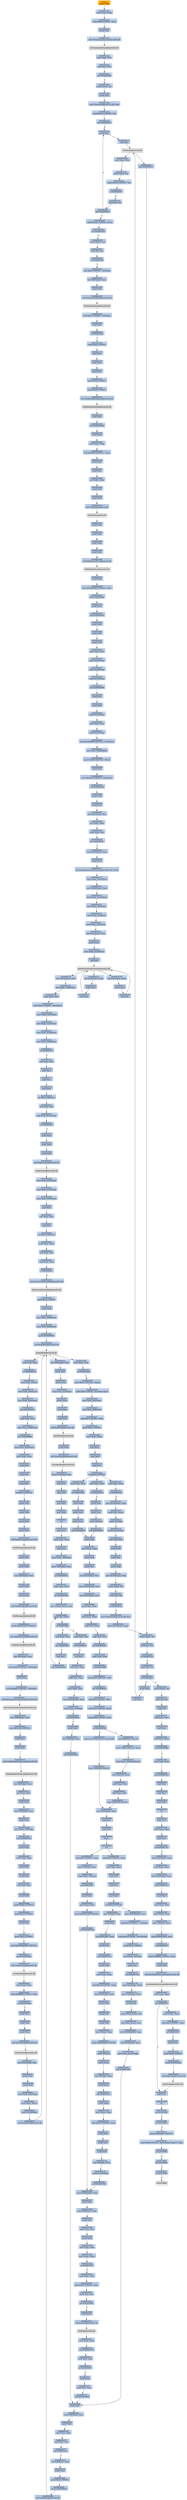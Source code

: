 digraph G {
node[shape=rectangle,style=filled,fillcolor=lightsteelblue,color=lightsteelblue]
bgcolor="transparent"
a0x004022a0pushl_ebp[label="start\npushl %ebp",color="lightgrey",fillcolor="orange"];
a0x004022a1movl_esp_ebp[label="0x004022a1\nmovl %esp, %ebp"];
a0x004022a3subl_0x44UINT8_esp[label="0x004022a3\nsubl $0x44<UINT8>, %esp"];
a0x004022a6pushl_esi[label="0x004022a6\npushl %esi"];
a0x004022a7call_GetCommandLineA_kernel32_dll[label="0x004022a7\ncall GetCommandLineA@kernel32.dll"];
GetCommandLineA_kernel32_dll[label="GetCommandLineA@kernel32.dll",color="lightgrey",fillcolor="lightgrey"];
a0x004022admovl_eax_esi[label="0x004022ad\nmovl %eax, %esi"];
a0x004022aftestl_esi_esi[label="0x004022af\ntestl %esi, %esi"];
a0x004022b1jne_0x004022bb[label="0x004022b1\njne 0x004022bb"];
a0x004022bbmovb_esi__al[label="0x004022bb\nmovb (%esi), %al"];
a0x004022bdpushl_edi[label="0x004022bd\npushl %edi"];
a0x004022bemovl_CharNextA_user32_dll_edi[label="0x004022be\nmovl CharNextA@user32.dll, %edi"];
a0x004022c4cmpb_0x22UINT8_al[label="0x004022c4\ncmpb $0x22<UINT8>, %al"];
a0x004022c6jne_0x004022e3[label="0x004022c6\njne 0x004022e3"];
a0x004022c8pushl_esi[label="0x004022c8\npushl %esi"];
a0x004022c9call_edi[label="0x004022c9\ncall %edi"];
CharNextA_user32_dll[label="CharNextA@user32.dll",color="lightgrey",fillcolor="lightgrey"];
a0x004022cbmovl_eax_esi[label="0x004022cb\nmovl %eax, %esi"];
a0x004022cdmovb_esi__al[label="0x004022cd\nmovb (%esi), %al"];
a0x004022cfcmpb_0x22UINT8_al[label="0x004022cf\ncmpb $0x22<UINT8>, %al"];
a0x004022d1je_0x004022d7[label="0x004022d1\nje 0x004022d7"];
a0x004022d3testb_al_al[label="0x004022d3\ntestb %al, %al"];
a0x004022d5jne_0x004022c8[label="0x004022d5\njne 0x004022c8"];
a0x004022d7cmpb_0x22UINT8_esi_[label="0x004022d7\ncmpb $0x22<UINT8>, (%esi)"];
a0x004022dajne_0x004022f1[label="0x004022da\njne 0x004022f1"];
a0x004022f1movb_esi__al[label="0x004022f1\nmovb (%esi), %al"];
a0x004022f3testb_al_al[label="0x004022f3\ntestb %al, %al"];
a0x004022f5je_0x004022fb[label="0x004022f5\nje 0x004022fb"];
a0x004022fbandl_0x0UINT8__24ebp_[label="0x004022fb\nandl $0x0<UINT8>, -24(%ebp)"];
a0x004022ffleal__68ebp__eax[label="0x004022ff\nleal -68(%ebp), %eax"];
a0x00402302pushl_eax[label="0x00402302\npushl %eax"];
a0x00402303call_GetStartupInfoA_kernel32_dll[label="0x00402303\ncall GetStartupInfoA@kernel32.dll"];
GetStartupInfoA_kernel32_dll[label="GetStartupInfoA@kernel32.dll",color="lightgrey",fillcolor="lightgrey"];
a0x00402309testb_0x1UINT8__24ebp_[label="0x00402309\ntestb $0x1<UINT8>, -24(%ebp)"];
a0x0040230dpopl_edi[label="0x0040230d\npopl %edi"];
a0x0040230eje_0x00402316[label="0x0040230e\nje 0x00402316"];
a0x00402316pushl_0xaUINT8[label="0x00402316\npushl $0xa<UINT8>"];
a0x00402318popl_eax[label="0x00402318\npopl %eax"];
a0x00402319pushl_eax[label="0x00402319\npushl %eax"];
a0x0040231apushl_esi[label="0x0040231a\npushl %esi"];
a0x0040231bpushl_0x0UINT8[label="0x0040231b\npushl $0x0<UINT8>"];
a0x0040231dpushl_0x0UINT8[label="0x0040231d\npushl $0x0<UINT8>"];
a0x0040231fcall_GetModuleHandleA_kernel32_dll[label="0x0040231f\ncall GetModuleHandleA@kernel32.dll"];
GetModuleHandleA_kernel32_dll[label="GetModuleHandleA@kernel32.dll",color="lightgrey",fillcolor="lightgrey"];
a0x00402325pushl_eax[label="0x00402325\npushl %eax"];
a0x00402326call_0x0040239d[label="0x00402326\ncall 0x0040239d"];
a0x0040239dpushl_ebp[label="0x0040239d\npushl %ebp"];
a0x0040239emovl_esp_ebp[label="0x0040239e\nmovl %esp, %ebp"];
a0x004023a0subl_0x618UINT32_esp[label="0x004023a0\nsubl $0x618<UINT32>, %esp"];
a0x004023a6pushl_ebx[label="0x004023a6\npushl %ebx"];
a0x004023a7pushl_esi[label="0x004023a7\npushl %esi"];
a0x004023a8xorl_ebx_ebx[label="0x004023a8\nxorl %ebx, %ebx"];
a0x004023aapushl_edi[label="0x004023aa\npushl %edi"];
a0x004023abpushl_ebx[label="0x004023ab\npushl %ebx"];
a0x004023accall_CoInitialize_ole32_dll[label="0x004023ac\ncall CoInitialize@ole32.dll"];
CoInitialize_ole32_dll[label="CoInitialize@ole32.dll",color="lightgrey",fillcolor="lightgrey"];
a0x004023b2pushl_ebx[label="0x004023b2\npushl %ebx"];
a0x004023b3pushl_ebx[label="0x004023b3\npushl %ebx"];
a0x004023b4pushl_ebx[label="0x004023b4\npushl %ebx"];
a0x004023b5pushl_ebx[label="0x004023b5\npushl %ebx"];
a0x004023b6call_DefWindowProcA_user32_dll[label="0x004023b6\ncall DefWindowProcA@user32.dll"];
DefWindowProcA_user32_dll[label="DefWindowProcA@user32.dll",color="lightgrey",fillcolor="lightgrey"];
a0x004023bcpushl_ebx[label="0x004023bc\npushl %ebx"];
a0x004023bdmovl_0x408b88UINT32_ecx[label="0x004023bd\nmovl $0x408b88<UINT32>, %ecx"];
a0x004023c2pushl_0x8ebp_[label="0x004023c2\npushl 0x8(%ebp)"];
a0x004023c5pushl_ebx[label="0x004023c5\npushl %ebx"];
a0x004023c6call_0x0040442b[label="0x004023c6\ncall 0x0040442b"];
a0x0040442bpushl_ebx[label="0x0040442b\npushl %ebx"];
a0x0040442cpushl_esi[label="0x0040442c\npushl %esi"];
a0x0040442dpushl_edi[label="0x0040442d\npushl %edi"];
a0x0040442emovl_ecx_esi[label="0x0040442e\nmovl %ecx, %esi"];
a0x00404430pushl_0x18esp_[label="0x00404430\npushl 0x18(%esp)"];
a0x00404434pushl_0x18esp_[label="0x00404434\npushl 0x18(%esp)"];
a0x00404438pushl_0x18esp_[label="0x00404438\npushl 0x18(%esp)"];
a0x0040443ccall_0x00404499[label="0x0040443c\ncall 0x00404499"];
a0x00404499pushl_esi[label="0x00404499\npushl %esi"];
a0x0040449apushl_edi[label="0x0040449a\npushl %edi"];
a0x0040449bpushl_0x10esp_[label="0x0040449b\npushl 0x10(%esp)"];
a0x0040449fmovl_ecx_esi[label="0x0040449f\nmovl %ecx, %esi"];
a0x004044a1pushl_0x10esp_[label="0x004044a1\npushl 0x10(%esp)"];
a0x004044a5movl_0x402080UINT32_0x70esi_[label="0x004044a5\nmovl $0x402080<UINT32>, 0x70(%esi)"];
a0x004044acmovl_esi_0x00408b80[label="0x004044ac\nmovl %esi, 0x00408b80"];
a0x004044b2movl_0x84UINT32_esi_[label="0x004044b2\nmovl $0x84<UINT32>, (%esi)"];
a0x004044b8pushl_esi[label="0x004044b8\npushl %esi"];
a0x004044b9movl_0x300UINT32_0x64esi_[label="0x004044b9\nmovl $0x300<UINT32>, 0x64(%esi)"];
a0x004044c0call_0x004044f9[label="0x004044c0\ncall 0x004044f9"];
a0x004044f9pushl_ebx[label="0x004044f9\npushl %ebx"];
a0x004044fapushl_esi[label="0x004044fa\npushl %esi"];
a0x004044fbmovl_0xcesp__esi[label="0x004044fb\nmovl 0xc(%esp), %esi"];
a0x004044ffxorl_ebx_ebx[label="0x004044ff\nxorl %ebx, %ebx"];
a0x00404501cmpl_ebx_esi[label="0x00404501\ncmpl %ebx, %esi"];
a0x00404503jne_0x0040450c[label="0x00404503\njne 0x0040450c"];
a0x0040450cmovl_0x10esp__eax[label="0x0040450c\nmovl 0x10(%esp), %eax"];
a0x00404510pushl_edi[label="0x00404510\npushl %edi"];
a0x00404511movl_InitializeCriticalSection_kernel32_dll_edi[label="0x00404511\nmovl InitializeCriticalSection@kernel32.dll, %edi"];
a0x00404517movl_eax_0x10esi_[label="0x00404517\nmovl %eax, 0x10(%esi)"];
a0x0040451amovl_0x18esp__eax[label="0x0040451a\nmovl 0x18(%esp), %eax"];
a0x0040451emovl_ebx_0x14esi_[label="0x0040451e\nmovl %ebx, 0x14(%esi)"];
a0x00404521movl_eax_0x8esi_[label="0x00404521\nmovl %eax, 0x8(%esi)"];
a0x00404524movl_eax_0xcesi_[label="0x00404524\nmovl %eax, 0xc(%esi)"];
a0x00404527movl_eax_0x4esi_[label="0x00404527\nmovl %eax, 0x4(%esi)"];
a0x0040452aleal_0x1cesi__eax[label="0x0040452a\nleal 0x1c(%esi), %eax"];
a0x0040452dpushl_eax[label="0x0040452d\npushl %eax"];
a0x0040452emovl_ebx_0x18esi_[label="0x0040452e\nmovl %ebx, 0x18(%esi)"];
a0x00404531call_edi[label="0x00404531\ncall %edi"];
InitializeCriticalSection_kernel32_dll[label="InitializeCriticalSection@kernel32.dll",color="lightgrey",fillcolor="lightgrey"];
a0x00404533leal_0x34esi__eax[label="0x00404533\nleal 0x34(%esi), %eax"];
a0x00404536pushl_eax[label="0x00404536\npushl %eax"];
a0x00404537call_edi[label="0x00404537\ncall %edi"];
a0x00404539leal_0x4cesi__eax[label="0x00404539\nleal 0x4c(%esi), %eax"];
a0x0040453cpushl_eax[label="0x0040453c\npushl %eax"];
a0x0040453dcall_edi[label="0x0040453d\ncall %edi"];
a0x0040453fmovl_0x10esi__edi[label="0x0040453f\nmovl 0x10(%esi), %edi"];
a0x00404542movl_ebx_0x68esi_[label="0x00404542\nmovl %ebx, 0x68(%esi)"];
a0x00404545cmpl_ebx_edi[label="0x00404545\ncmpl %ebx, %edi"];
a0x00404547movb_0x1UINT8_0x6cesi_[label="0x00404547\nmovb $0x1<UINT8>, 0x6c(%esi)"];
a0x0040454bmovl_ebx_0x74esi_[label="0x0040454b\nmovl %ebx, 0x74(%esi)"];
a0x0040454emovl_ebx_0x7cesi_[label="0x0040454e\nmovl %ebx, 0x7c(%esi)"];
a0x00404551movl_ebx_0x78esi_[label="0x00404551\nmovl %ebx, 0x78(%esi)"];
a0x00404554movl_ebx_0x80esi_[label="0x00404554\nmovl %ebx, 0x80(%esi)"];
a0x0040455aje_0x00404574[label="0x0040455a\nje 0x00404574"];
a0x00404574xorl_eax_eax[label="0x00404574\nxorl %eax, %eax"];
a0x00404576popl_edi[label="0x00404576\npopl %edi"];
a0x00404577popl_esi[label="0x00404577\npopl %esi"];
a0x00404578popl_ebx[label="0x00404578\npopl %ebx"];
a0x00404579ret_0xcUINT16[label="0x00404579\nret $0xc<UINT16>"];
a0x004044c5xorl_edi_edi[label="0x004044c5\nxorl %edi, %edi"];
a0x004044c7cmpl_edi_0x14esp_[label="0x004044c7\ncmpl %edi, 0x14(%esp)"];
a0x004044cbje_0x004044e0[label="0x004044cb\nje 0x004044e0"];
a0x004044e0pushl_edi[label="0x004044e0\npushl %edi"];
a0x004044e1pushl_edi[label="0x004044e1\npushl %edi"];
a0x004044e2pushl_edi[label="0x004044e2\npushl %edi"];
a0x004044e3call_HeapCreate_kernel32_dll[label="0x004044e3\ncall HeapCreate@kernel32.dll"];
HeapCreate_kernel32_dll[label="HeapCreate@kernel32.dll",color="lightgrey",fillcolor="lightgrey"];
a0x004044e9movl_edi_0x78esi_[label="0x004044e9\nmovl %edi, 0x78(%esi)"];
a0x004044ecmovl_edi_0x74esi_[label="0x004044ec\nmovl %edi, 0x74(%esi)"];
a0x004044efmovl_eax_0x18esi_[label="0x004044ef\nmovl %eax, 0x18(%esi)"];
a0x004044f2popl_edi[label="0x004044f2\npopl %edi"];
a0x004044f3xorl_eax_eax[label="0x004044f3\nxorl %eax, %eax"];
a0x004044f5popl_esi[label="0x004044f5\npopl %esi"];
a0x004044f6ret_0xcUINT16[label="0x004044f6\nret $0xc<UINT16>"];
a0x00404441movl_eax_ebx[label="0x00404441\nmovl %eax, %ebx"];
a0x00404443xorl_edi_edi[label="0x00404443\nxorl %edi, %edi"];
a0x00404445cmpl_edi_ebx[label="0x00404445\ncmpl %edi, %ebx"];
a0x00404447jl_0x00404491[label="0x00404447\njl 0x00404491"];
a0x00404449call_GetCurrentThreadId_kernel32_dll[label="0x00404449\ncall GetCurrentThreadId@kernel32.dll"];
GetCurrentThreadId_kernel32_dll[label="GetCurrentThreadId@kernel32.dll",color="lightgrey",fillcolor="lightgrey"];
a0x0040444fpushl_0xcUINT8[label="0x0040444f\npushl $0xc<UINT8>"];
a0x00404451pushl_edi[label="0x00404451\npushl %edi"];
a0x00404452movl_eax_0x84esi_[label="0x00404452\nmovl %eax, 0x84(%esi)"];
a0x00404458movl_edi_0x88esi_[label="0x00404458\nmovl %edi, 0x88(%esi)"];
a0x0040445epushl_0x00408ba0[label="0x0040445e\npushl 0x00408ba0"];
a0x00404464call_HeapAlloc_kernel32_dll[label="0x00404464\ncall HeapAlloc@kernel32.dll"];
HeapAlloc_kernel32_dll[label="HeapAlloc@kernel32.dll",color="lightgrey",fillcolor="lightgrey"];
a0x0040446acmpl_edi_eax[label="0x0040446a\ncmpl %edi, %eax"];
a0x0040446cje_0x00404478[label="0x0040446c\nje 0x00404478"];
a0x0040446emovl_edi_eax_[label="0x0040446e\nmovl %edi, (%eax)"];
a0x00404470movl_edi_0x4eax_[label="0x00404470\nmovl %edi, 0x4(%eax)"];
a0x00404473movl_edi_0x8eax_[label="0x00404473\nmovl %edi, 0x8(%eax)"];
a0x00404476jmp_0x0040447a[label="0x00404476\njmp 0x0040447a"];
a0x0040447acmpl_edi_eax[label="0x0040447a\ncmpl %edi, %eax"];
a0x0040447cmovl_eax_0x88esi_[label="0x0040447c\nmovl %eax, 0x88(%esi)"];
a0x00404482jne_0x0040448b[label="0x00404482\njne 0x0040448b"];
a0x0040448bmovl_edi_0x8cesi_[label="0x0040448b\nmovl %edi, 0x8c(%esi)"];
a0x00404491movl_ebx_eax[label="0x00404491\nmovl %ebx, %eax"];
a0x00404493popl_edi[label="0x00404493\npopl %edi"];
a0x00404494popl_esi[label="0x00404494\npopl %esi"];
a0x00404495popl_ebx[label="0x00404495\npopl %ebx"];
a0x00404496ret_0xcUINT16[label="0x00404496\nret $0xc<UINT16>"];
a0x004023cbpushl_ebx[label="0x004023cb\npushl %ebx"];
a0x004023ccpushl_ebx[label="0x004023cc\npushl %ebx"];
a0x004023cdpushl_ebx[label="0x004023cd\npushl %ebx"];
a0x004023cepushl_ebx[label="0x004023ce\npushl %ebx"];
a0x004023cfcall_PostMessageA_user32_dll[label="0x004023cf\ncall PostMessageA@user32.dll"];
PostMessageA_user32_dll[label="PostMessageA@user32.dll",color="lightgrey",fillcolor="lightgrey"];
a0x004023d5pushl_ebx[label="0x004023d5\npushl %ebx"];
a0x004023d6pushl_ebx[label="0x004023d6\npushl %ebx"];
a0x004023d7leal__248ebp__eax[label="0x004023d7\nleal -248(%ebp), %eax"];
a0x004023ddpushl_ebx[label="0x004023dd\npushl %ebx"];
a0x004023depushl_eax[label="0x004023de\npushl %eax"];
a0x004023dfcall_GetMessageA_user32_dll[label="0x004023df\ncall GetMessageA@user32.dll"];
GetMessageA_user32_dll[label="GetMessageA@user32.dll",color="lightgrey",fillcolor="lightgrey"];
a0x004023e5pushl_0x402130UINT32[label="0x004023e5\npushl $0x402130<UINT32>"];
a0x004023eacall_LoadLibraryA_kernel32_dll[label="0x004023ea\ncall LoadLibraryA@kernel32.dll"];
LoadLibraryA_kernel32_dll[label="LoadLibraryA@kernel32.dll",color="lightgrey",fillcolor="lightgrey"];
a0x004023f0leal__60ebp__eax[label="0x004023f0\nleal -60(%ebp), %eax"];
a0x004023f3movl_0x8UINT32__60ebp_[label="0x004023f3\nmovl $0x8<UINT32>, -60(%ebp)"];
a0x004023fapushl_eax[label="0x004023fa\npushl %eax"];
a0x004023fbmovl_0x404UINT32__56ebp_[label="0x004023fb\nmovl $0x404<UINT32>, -56(%ebp)"];
a0x00402402call_InitCommonControlsEx_comctl32_dll[label="0x00402402\ncall InitCommonControlsEx@comctl32.dll"];
InitCommonControlsEx_comctl32_dll[label="InitCommonControlsEx@comctl32.dll",color="lightgrey",fillcolor="lightgrey"];
a0x00402408leal__508ebp__eax[label="0x00402408\nleal -508(%ebp), %eax"];
a0x0040240epushl_0x104UINT32[label="0x0040240e\npushl $0x104<UINT32>"];
a0x00402413pushl_eax[label="0x00402413\npushl %eax"];
a0x00402414pushl_ebx[label="0x00402414\npushl %ebx"];
a0x00402415call_GetModuleFileNameA_kernel32_dll[label="0x00402415\ncall GetModuleFileNameA@kernel32.dll"];
GetModuleFileNameA_kernel32_dll[label="GetModuleFileNameA@kernel32.dll",color="lightgrey",fillcolor="lightgrey"];
a0x0040241bleal__44ebp__eax[label="0x0040241b\nleal -44(%ebp), %eax"];
a0x0040241exorl_esi_esi[label="0x0040241e\nxorl %esi, %esi"];
a0x00402420pushl_eax[label="0x00402420\npushl %eax"];
a0x00402421leal__508ebp__eax[label="0x00402421\nleal -508(%ebp), %eax"];
a0x00402427pushl_eax[label="0x00402427\npushl %eax"];
a0x00402428movl_ebx__44ebp_[label="0x00402428\nmovl %ebx, -44(%ebp)"];
a0x0040242bcall_0x00404eb3[label="0x0040242b\ncall 0x00404eb3"];
a0x00404eb3pushl_ebp[label="0x00404eb3\npushl %ebp"];
a0x00404eb4movl_esp_ebp[label="0x00404eb4\nmovl %esp, %ebp"];
a0x00404eb6pushl_ebx[label="0x00404eb6\npushl %ebx"];
a0x00404eb7pushl_edi[label="0x00404eb7\npushl %edi"];
a0x00404eb8xorl_edi_edi[label="0x00404eb8\nxorl %edi, %edi"];
a0x00404ebapushl_edi[label="0x00404eba\npushl %edi"];
a0x00404ebbpushl_0x80UINT32[label="0x00404ebb\npushl $0x80<UINT32>"];
a0x00404ec0pushl_0x3UINT8[label="0x00404ec0\npushl $0x3<UINT8>"];
a0x00404ec2pushl_edi[label="0x00404ec2\npushl %edi"];
a0x00404ec3pushl_0x1UINT8[label="0x00404ec3\npushl $0x1<UINT8>"];
a0x00404ec5pushl_0x80000000UINT32[label="0x00404ec5\npushl $0x80000000<UINT32>"];
a0x00404ecapushl_0x8ebp_[label="0x00404eca\npushl 0x8(%ebp)"];
a0x00404ecdcall_CreateFileA_kernel32_dll[label="0x00404ecd\ncall CreateFileA@kernel32.dll"];
CreateFileA_kernel32_dll[label="CreateFileA@kernel32.dll",color="lightgrey",fillcolor="lightgrey"];
a0x00404ed3movl_eax_ebx[label="0x00404ed3\nmovl %eax, %ebx"];
a0x00404ed5cmpl_0xffffffffUINT8_ebx[label="0x00404ed5\ncmpl $0xffffffff<UINT8>, %ebx"];
a0x00404ed8jne_0x00404ede[label="0x00404ed8\njne 0x00404ede"];
a0x00404edepushl_esi[label="0x00404ede\npushl %esi"];
a0x00404edfpushl_edi[label="0x00404edf\npushl %edi"];
a0x00404ee0pushl_ebx[label="0x00404ee0\npushl %ebx"];
a0x00404ee1call_GetFileSize_kernel32_dll[label="0x00404ee1\ncall GetFileSize@kernel32.dll"];
GetFileSize_kernel32_dll[label="GetFileSize@kernel32.dll",color="lightgrey",fillcolor="lightgrey"];
a0x00404ee7movl_0xcebp__esi[label="0x00404ee7\nmovl 0xc(%ebp), %esi"];
a0x00404eeapushl_eax[label="0x00404eea\npushl %eax"];
a0x00404eebpushl_edi[label="0x00404eeb\npushl %edi"];
a0x00404eecmovl_edi_0x8ebp_[label="0x00404eec\nmovl %edi, 0x8(%ebp)"];
a0x00404eefmovl_eax_esi_[label="0x00404eef\nmovl %eax, (%esi)"];
a0x00404ef1pushl_0x00408ba0[label="0x00404ef1\npushl 0x00408ba0"];
a0x00404ef7call_HeapAlloc_kernel32_dll[label="0x00404ef7\ncall HeapAlloc@kernel32.dll"];
a0x00404efdleal_0x8ebp__ecx[label="0x00404efd\nleal 0x8(%ebp), %ecx"];
a0x00404f00pushl_edi[label="0x00404f00\npushl %edi"];
a0x00404f01pushl_ecx[label="0x00404f01\npushl %ecx"];
a0x00404f02movl_eax_0xcebp_[label="0x00404f02\nmovl %eax, 0xc(%ebp)"];
a0x00404f05pushl_esi_[label="0x00404f05\npushl (%esi)"];
a0x00404f07pushl_eax[label="0x00404f07\npushl %eax"];
a0x00404f08pushl_ebx[label="0x00404f08\npushl %ebx"];
a0x00404f09call_ReadFile_kernel32_dll[label="0x00404f09\ncall ReadFile@kernel32.dll"];
ReadFile_kernel32_dll[label="ReadFile@kernel32.dll",color="lightgrey",fillcolor="lightgrey"];
a0x00404f0fpushl_ebx[label="0x00404f0f\npushl %ebx"];
a0x00404f10call_CloseHandle_kernel32_dll[label="0x00404f10\ncall CloseHandle@kernel32.dll"];
CloseHandle_kernel32_dll[label="CloseHandle@kernel32.dll",color="lightgrey",fillcolor="lightgrey"];
a0x00404f16movl_0xcebp__eax[label="0x00404f16\nmovl 0xc(%ebp), %eax"];
a0x00404f19popl_esi[label="0x00404f19\npopl %esi"];
a0x00404f1apopl_edi[label="0x00404f1a\npopl %edi"];
a0x00404f1bpopl_ebx[label="0x00404f1b\npopl %ebx"];
a0x00404f1cpopl_ebp[label="0x00404f1c\npopl %ebp"];
a0x00404f1dret[label="0x00404f1d\nret"];
a0x00402430popl_ecx[label="0x00402430\npopl %ecx"];
a0x00402431cmpl_ebx_eax[label="0x00402431\ncmpl %ebx, %eax"];
a0x00402433popl_ecx[label="0x00402433\npopl %ecx"];
a0x00402434movl_eax__20ebp_[label="0x00402434\nmovl %eax, -20(%ebp)"];
a0x00402437movl__44ebp__ecx[label="0x00402437\nmovl -44(%ebp), %ecx"];
a0x0040243aje_0x00402454[label="0x0040243a\nje 0x00402454"];
a0x0040243ccmpl_ebx_ecx[label="0x0040243c\ncmpl %ebx, %ecx"];
a0x0040243ejle_0x00402454[label="0x0040243e\njle 0x00402454"];
a0x00402440leal__1eaxecx__esi[label="0x00402440\nleal -1(%eax,%ecx), %esi"];
a0x00402444cmpb_bl_esi_[label="0x00402444\ncmpb %bl, (%esi)"];
a0x00402446je_0x0040244f[label="0x00402446\nje 0x0040244f"];
a0x00402448cmpl_eax_esi[label="0x00402448\ncmpl %eax, %esi"];
a0x0040244ajbe_0x0040244f[label="0x0040244a\njbe 0x0040244f"];
a0x0040244cdecl_esi[label="0x0040244c\ndecl %esi"];
a0x0040244djmp_0x00402444[label="0x0040244d\njmp 0x00402444"];
a0x0040244fcmpl_ebx_esi[label="0x0040244f\ncmpl %ebx, %esi"];
a0x00402451je_0x00402454[label="0x00402451\nje 0x00402454"];
a0x00402453incl_esi[label="0x00402453\nincl %esi"];
a0x00402454subl_esi_eax[label="0x00402454\nsubl %esi, %eax"];
a0x00402456addl_ecx_eax[label="0x00402456\naddl %ecx, %eax"];
a0x00402458movl_eax_edi[label="0x00402458\nmovl %eax, %edi"];
a0x0040245amovl_0x00402064_eax[label="0x0040245a\nmovl 0x00402064, %eax"];
a0x0040245fmovl_eax__4ebp_[label="0x0040245f\nmovl %eax, -4(%ebp)"];
a0x00402462je_0x0040247e[label="0x00402462\nje 0x0040247e"];
a0x00402464pushl_edi[label="0x00402464\npushl %edi"];
a0x00402465leal__4ebp__ecx[label="0x00402465\nleal -4(%ebp), %ecx"];
a0x00402468call_0x00403e69[label="0x00402468\ncall 0x00403e69"];
a0x00403e69pushl_esi[label="0x00403e69\npushl %esi"];
a0x00403e6amovl_0x8esp__esi[label="0x00403e6a\nmovl 0x8(%esp), %esi"];
a0x00403e6epushl_edi[label="0x00403e6e\npushl %edi"];
a0x00403e6fmovl_ecx_edi[label="0x00403e6f\nmovl %ecx, %edi"];
a0x00403e71testl_esi_esi[label="0x00403e71\ntestl %esi, %esi"];
a0x00403e73jne_0x00403e7c[label="0x00403e73\njne 0x00403e7c"];
a0x00403e7cleal_0xdesi__eax[label="0x00403e7c\nleal 0xd(%esi), %eax"];
a0x00403e7fpushl_eax[label="0x00403e7f\npushl %eax"];
a0x00403e80pushl_0x0UINT8[label="0x00403e80\npushl $0x0<UINT8>"];
a0x00403e82pushl_0x00408ba0[label="0x00403e82\npushl 0x00408ba0"];
a0x00403e88call_HeapAlloc_kernel32_dll[label="0x00403e88\ncall HeapAlloc@kernel32.dll"];
a0x00403e8etestl_eax_eax[label="0x00403e8e\ntestl %eax, %eax"];
a0x00403e90je_0x00403eab[label="0x00403e90\nje 0x00403eab"];
a0x00403e92movl_0x1UINT32_eax_[label="0x00403e92\nmovl $0x1<UINT32>, (%eax)"];
a0x00403e98andb_0x0UINT8_0xceaxesi_[label="0x00403e98\nandb $0x0<UINT8>, 0xc(%eax,%esi)"];
a0x00403e9dmovl_esi_0x4eax_[label="0x00403e9d\nmovl %esi, 0x4(%eax)"];
a0x00403ea0movl_esi_0x8eax_[label="0x00403ea0\nmovl %esi, 0x8(%eax)"];
a0x00403ea3addl_0xcUINT8_eax[label="0x00403ea3\naddl $0xc<UINT8>, %eax"];
a0x00403ea6pushl_0x1UINT8[label="0x00403ea6\npushl $0x1<UINT8>"];
a0x00403ea8movl_eax_edi_[label="0x00403ea8\nmovl %eax, (%edi)"];
a0x00403eaapopl_eax[label="0x00403eaa\npopl %eax"];
a0x00403eabpopl_edi[label="0x00403eab\npopl %edi"];
a0x00403eacpopl_esi[label="0x00403eac\npopl %esi"];
a0x00403eadret_0x4UINT16[label="0x00403ead\nret $0x4<UINT16>"];
a0x0040246dtestl_eax_eax[label="0x0040246d\ntestl %eax, %eax"];
a0x0040246fje_0x0040247e[label="0x0040246f\nje 0x0040247e"];
a0x00402471pushl_edi[label="0x00402471\npushl %edi"];
a0x00402472pushl_esi[label="0x00402472\npushl %esi"];
a0x00402473pushl__4ebp_[label="0x00402473\npushl -4(%ebp)"];
a0x00402476call_0x004082f0[label="0x00402476\ncall 0x004082f0"];
a0x004082f0pushl_ebp[label="0x004082f0\npushl %ebp"];
a0x004082f1movl_esp_ebp[label="0x004082f1\nmovl %esp, %ebp"];
a0x004082f3pushl_edi[label="0x004082f3\npushl %edi"];
a0x004082f4pushl_esi[label="0x004082f4\npushl %esi"];
a0x004082f5movl_0xcebp__esi[label="0x004082f5\nmovl 0xc(%ebp), %esi"];
a0x004082f8movl_0x10ebp__ecx[label="0x004082f8\nmovl 0x10(%ebp), %ecx"];
a0x004082fbmovl_0x8ebp__edi[label="0x004082fb\nmovl 0x8(%ebp), %edi"];
a0x004082femovl_ecx_eax[label="0x004082fe\nmovl %ecx, %eax"];
a0x00408300movl_ecx_edx[label="0x00408300\nmovl %ecx, %edx"];
a0x00408302addl_esi_eax[label="0x00408302\naddl %esi, %eax"];
a0x00408304cmpl_esi_edi[label="0x00408304\ncmpl %esi, %edi"];
a0x00408306jbe_0x00408310[label="0x00408306\njbe 0x00408310"];
a0x00408308cmpl_eax_edi[label="0x00408308\ncmpl %eax, %edi"];
a0x0040830ajb_0x00408488[label="0x0040830a\njb 0x00408488"];
a0x00408310testl_0x3UINT32_edi[label="0x00408310\ntestl $0x3<UINT32>, %edi"];
a0x00408316jne_0x0040832c[label="0x00408316\njne 0x0040832c"];
a0x00408318shrl_0x2UINT8_ecx[label="0x00408318\nshrl $0x2<UINT8>, %ecx"];
a0x0040831bandl_0x3UINT8_edx[label="0x0040831b\nandl $0x3<UINT8>, %edx"];
a0x0040831ecmpl_0x8UINT8_ecx[label="0x0040831e\ncmpl $0x8<UINT8>, %ecx"];
a0x00408321jb_0x0040834c[label="0x00408321\njb 0x0040834c"];
a0x00408323repz_movsl_ds_esi__es_edi_[label="0x00408323\nrepz movsl %ds:(%esi), %es:(%edi)"];
a0x00408325jmp_0x408438edx4_[label="0x00408325\njmp 0x408438(,%edx,4)"];
a0x00408448movl_0x8ebp__eax[label="0x00408448\nmovl 0x8(%ebp), %eax"];
a0x0040844bpopl_esi[label="0x0040844b\npopl %esi"];
a0x0040844cpopl_edi[label="0x0040844c\npopl %edi"];
a0x0040844dleave_[label="0x0040844d\nleave "];
a0x0040844eret[label="0x0040844e\nret"];
a0x0040247baddl_0xcUINT8_esp[label="0x0040247b\naddl $0xc<UINT8>, %esp"];
a0x0040247emovl__4ebp__eax[label="0x0040247e\nmovl -4(%ebp), %eax"];
a0x00402481cmpl_ebx__8eax_[label="0x00402481\ncmpl %ebx, -8(%eax)"];
a0x00402484jg_0x004024b1[label="0x00402484\njg 0x004024b1"];
a0x004024b1pushl_ecx[label="0x004024b1\npushl %ecx"];
a0x004024b2movl_esp_ecx[label="0x004024b2\nmovl %esp, %ecx"];
a0x004024b4pushl_0x402128UINT32[label="0x004024b4\npushl $0x402128<UINT32>"];
a0x004024b9call_0x00403542[label="0x004024b9\ncall 0x00403542"];
a0x00403542movl_0x00402064_eax[label="0x00403542\nmovl 0x00402064, %eax"];
a0x00403547pushl_ebx[label="0x00403547\npushl %ebx"];
a0x00403548movl_0x8esp__ebx[label="0x00403548\nmovl 0x8(%esp), %ebx"];
a0x0040354cpushl_esi[label="0x0040354c\npushl %esi"];
a0x0040354dmovl_ecx_esi[label="0x0040354d\nmovl %ecx, %esi"];
a0x0040354fpushl_edi[label="0x0040354f\npushl %edi"];
a0x00403550testl_ebx_ebx[label="0x00403550\ntestl %ebx, %ebx"];
a0x00403552movl_eax_esi_[label="0x00403552\nmovl %eax, (%esi)"];
a0x00403554je_0x00403576[label="0x00403554\nje 0x00403576"];
a0x00403556movl_ebx_eax[label="0x00403556\nmovl %ebx, %eax"];
a0x00403558shrl_0x10UINT8_eax[label="0x00403558\nshrl $0x10<UINT8>, %eax"];
a0x0040355btestw_ax_ax[label="0x0040355b\ntestw %ax, %ax"];
a0x0040355ejne_0x0040356b[label="0x0040355e\njne 0x0040356b"];
a0x0040356bpushl_ebx[label="0x0040356b\npushl %ebx"];
a0x0040356ccall_lstrlenA_kernel32_dll[label="0x0040356c\ncall lstrlenA@kernel32.dll"];
lstrlen_kernel32_dll[label="lstrlen@kernel32.dll",color="lightgrey",fillcolor="lightgrey"];
a0x00403572movl_eax_edi[label="0x00403572\nmovl %eax, %edi"];
a0x00403574jmp_0x00403578[label="0x00403574\njmp 0x00403578"];
a0x00403578testl_edi_edi[label="0x00403578\ntestl %edi, %edi"];
a0x0040357aje_0x00403594[label="0x0040357a\nje 0x00403594"];
a0x0040357cpushl_edi[label="0x0040357c\npushl %edi"];
a0x0040357dmovl_esi_ecx[label="0x0040357d\nmovl %esi, %ecx"];
a0x0040357fcall_0x00403e69[label="0x0040357f\ncall 0x00403e69"];
a0x00403584testl_eax_eax[label="0x00403584\ntestl %eax, %eax"];
a0x00403586je_0x00403594[label="0x00403586\nje 0x00403594"];
a0x00403588pushl_edi[label="0x00403588\npushl %edi"];
a0x00403589pushl_ebx[label="0x00403589\npushl %ebx"];
a0x0040358apushl_esi_[label="0x0040358a\npushl (%esi)"];
a0x0040358ccall_0x004082f0[label="0x0040358c\ncall 0x004082f0"];
a0x0040834cjmp_0x4083ccecx4_[label="0x0040834c\njmp 0x4083cc(,%ecx,4)"];
a0x0040841cmovl__4esiecx4__eax[label="0x0040841c\nmovl -4(%esi,%ecx,4), %eax"];
a0x00408420movl_eax__4ediecx4_[label="0x00408420\nmovl %eax, -4(%edi,%ecx,4)"];
a0x00408424leal_ecx4__eax[label="0x00408424\nleal (,%ecx,4), %eax"];
a0x0040842baddl_eax_esi[label="0x0040842b\naddl %eax, %esi"];
a0x0040842daddl_eax_edi[label="0x0040842d\naddl %eax, %edi"];
a0x0040842fjmp_0x408438edx4_[label="0x0040842f\njmp 0x408438(,%edx,4)"];
a0x00403591addl_0xcUINT8_esp[label="0x00403591\naddl $0xc<UINT8>, %esp"];
a0x00403594movl_esi_eax[label="0x00403594\nmovl %esi, %eax"];
a0x00403596popl_edi[label="0x00403596\npopl %edi"];
a0x00403597popl_esi[label="0x00403597\npopl %esi"];
a0x00403598popl_ebx[label="0x00403598\npopl %ebx"];
a0x00403599ret_0x4UINT16[label="0x00403599\nret $0x4<UINT16>"];
a0x004024beleal__4ebp__eax[label="0x004024be\nleal -4(%ebp), %eax"];
a0x004024c1pushl_eax[label="0x004024c1\npushl %eax"];
a0x004024c2leal_0x8ebp__eax[label="0x004024c2\nleal 0x8(%ebp), %eax"];
a0x004024c5pushl_eax[label="0x004024c5\npushl %eax"];
a0x004024c6call_0x00405013[label="0x004024c6\ncall 0x00405013"];
a0x00405013pushl_ebp[label="0x00405013\npushl %ebp"];
a0x00405014movl_esp_ebp[label="0x00405014\nmovl %esp, %ebp"];
a0x00405016subl_0x10UINT8_esp[label="0x00405016\nsubl $0x10<UINT8>, %esp"];
a0x00405019movl_0xcebp__eax[label="0x00405019\nmovl 0xc(%ebp), %eax"];
a0x0040501cpushl_ebx[label="0x0040501c\npushl %ebx"];
a0x0040501dpushl_esi[label="0x0040501d\npushl %esi"];
a0x0040501epushl_edi[label="0x0040501e\npushl %edi"];
a0x0040501fmovl_eax__eax[label="0x0040501f\nmovl (%eax), %eax"];
a0x00405021pushl_0x402008UINT32[label="0x00405021\npushl $0x402008<UINT32>"];
a0x00405026pushl__8eax_[label="0x00405026\npushl -8(%eax)"];
a0x00405029pushl_eax[label="0x00405029\npushl %eax"];
a0x0040502aleal__8ebp__eax[label="0x0040502a\nleal -8(%ebp), %eax"];
a0x0040502dpushl_eax[label="0x0040502d\npushl %eax"];
a0x0040502ecall_0x00405151[label="0x0040502e\ncall 0x00405151"];
a0x00405151pushl_ebp[label="0x00405151\npushl %ebp"];
a0x00405152movl_esp_ebp[label="0x00405152\nmovl %esp, %ebp"];
a0x00405154subl_0x20UINT8_esp[label="0x00405154\nsubl $0x20<UINT8>, %esp"];
a0x00405157pushl_ebx[label="0x00405157\npushl %ebx"];
a0x00405158pushl_esi[label="0x00405158\npushl %esi"];
a0x00405159pushl_edi[label="0x00405159\npushl %edi"];
a0x0040515aleal__4ebp__ecx[label="0x0040515a\nleal -4(%ebp), %ecx"];
a0x0040515dpushl_0x14ebp_[label="0x0040515d\npushl 0x14(%ebp)"];
a0x00405160call_0x00403542[label="0x00405160\ncall 0x00403542"];
a0x00405165movl_0x00402064_ecx[label="0x00405165\nmovl 0x00402064, %ecx"];
a0x0040516bandl_0x0UINT8__12ebp_[label="0x0040516b\nandl $0x0<UINT8>, -12(%ebp)"];
a0x0040516fcmpl_0x0UINT8_0x10ebp_[label="0x0040516f\ncmpl $0x0<UINT8>, 0x10(%ebp)"];
a0x00405173pushl_0x1UINT8[label="0x00405173\npushl $0x1<UINT8>"];
a0x00405175movl_ecx__8ebp_[label="0x00405175\nmovl %ecx, -8(%ebp)"];
a0x00405178popl_edi[label="0x00405178\npopl %edi"];
a0x00405179jle_0x004051e8[label="0x00405179\njle 0x004051e8"];
a0x0040517bmovl_0xcebp__eax[label="0x0040517b\nmovl 0xc(%ebp), %eax"];
a0x0040517emovl__12ebp__ecx[label="0x0040517e\nmovl -12(%ebp), %ecx"];
a0x00405181pushl_edi[label="0x00405181\npushl %edi"];
a0x00405182movb_ecxeax__bl[label="0x00405182\nmovb (%ecx,%eax), %bl"];
a0x00405185leal_ecxeax__esi[label="0x00405185\nleal (%ecx,%eax), %esi"];
a0x00405188movl_0x00402064_eax[label="0x00405188\nmovl 0x00402064, %eax"];
a0x0040518dleal_0x14ebp__ecx[label="0x0040518d\nleal 0x14(%ebp), %ecx"];
a0x00405190movl_eax_0x14ebp_[label="0x00405190\nmovl %eax, 0x14(%ebp)"];
a0x00405193call_0x00403e69[label="0x00405193\ncall 0x00403e69"];
a0x00405198testl_eax_eax[label="0x00405198\ntestl %eax, %eax"];
a0x0040519aje_0x004051a1[label="0x0040519a\nje 0x004051a1"];
a0x0040519cmovl_0x14ebp__eax[label="0x0040519c\nmovl 0x14(%ebp), %eax"];
a0x0040519fmovb_bl_eax_[label="0x0040519f\nmovb %bl, (%eax)"];
a0x004051a1pushl__4ebp_[label="0x004051a1\npushl -4(%ebp)"];
a0x004051a4pushl_0x14ebp_[label="0x004051a4\npushl 0x14(%ebp)"];
a0x004051a7call_0x004053fb[label="0x004051a7\ncall 0x004053fb"];
a0x004053fbpushl_ebx[label="0x004053fb\npushl %ebx"];
a0x004053fcpushl_esi[label="0x004053fc\npushl %esi"];
a0x004053fdpushl_edi[label="0x004053fd\npushl %edi"];
a0x004053femovl_0x10esp__edi[label="0x004053fe\nmovl 0x10(%esp), %edi"];
a0x00405402movb_edi__bl[label="0x00405402\nmovb (%edi), %bl"];
a0x00405404testb_bl_bl[label="0x00405404\ntestb %bl, %bl"];
a0x00405406je_0x0040543a[label="0x00405406\nje 0x0040543a"];
a0x00405408movl_CharNextA_user32_dll_esi[label="0x00405408\nmovl CharNextA@user32.dll, %esi"];
a0x0040540emovl_0x14esp__eax[label="0x0040540e\nmovl 0x14(%esp), %eax"];
a0x00405412movb_eax__cl[label="0x00405412\nmovb (%eax), %cl"];
a0x00405414testb_cl_cl[label="0x00405414\ntestb %cl, %cl"];
a0x00405416je_0x00405421[label="0x00405416\nje 0x00405421"];
a0x00405418cmpb_bl_cl[label="0x00405418\ncmpb %bl, %cl"];
a0x0040541aje_0x00405421[label="0x0040541a\nje 0x00405421"];
a0x0040541cpushl_eax[label="0x0040541c\npushl %eax"];
a0x0040541dcall_esi[label="0x0040541d\ncall %esi"];
a0x0040541fjmp_0x00405412[label="0x0040541f\njmp 0x00405412"];
a0x00405421movb_eax__cl[label="0x00405421\nmovb (%eax), %cl"];
a0x00405423subb_bl_cl[label="0x00405423\nsubb %bl, %cl"];
a0x00405425negb_cl[label="0x00405425\nnegb %cl"];
a0x00405427sbbl_ecx_ecx[label="0x00405427\nsbbl %ecx, %ecx"];
a0x00405429notl_ecx[label="0x00405429\nnotl %ecx"];
a0x0040542btestl_ecx_eax[label="0x0040542b\ntestl %ecx, %eax"];
a0x0040542djne_0x00405440[label="0x0040542d\njne 0x00405440"];
a0x00405440movl_edi_eax[label="0x00405440\nmovl %edi, %eax"];
a0x00405442jmp_0x0040543c[label="0x00405442\njmp 0x0040543c"];
a0x0040543cpopl_edi[label="0x0040543c\npopl %edi"];
a0x0040543dpopl_esi[label="0x0040543d\npopl %esi"];
a0x0040543epopl_ebx[label="0x0040543e\npopl %ebx"];
a0x0040543fret[label="0x0040543f\nret"];
a0x004051acpopl_ecx[label="0x004051ac\npopl %ecx"];
a0x004051adtestl_eax_eax[label="0x004051ad\ntestl %eax, %eax"];
a0x004051afpopl_ecx[label="0x004051af\npopl %ecx"];
a0x004051b0jne_0x004051b7[label="0x004051b0\njne 0x004051b7"];
a0x004051b7subl_0x14ebp__eax[label="0x004051b7\nsubl 0x14(%ebp), %eax"];
a0x004051bamovl_eax_ebx[label="0x004051ba\nmovl %eax, %ebx"];
a0x004051bcleal_0x14ebp__ecx[label="0x004051bc\nleal 0x14(%ebp), %ecx"];
a0x004051bfcall_0x00403e33[label="0x004051bf\ncall 0x00403e33"];
a0x00403e33pushl_esi[label="0x00403e33\npushl %esi"];
a0x00403e34movl_ecx_esi[label="0x00403e34\nmovl %ecx, %esi"];
a0x00403e36movl_esi__eax[label="0x00403e36\nmovl (%esi), %eax"];
a0x00403e38leal__12eax__ecx[label="0x00403e38\nleal -12(%eax), %ecx"];
a0x00403e3bcmpl_0x00402068_ecx[label="0x00403e3b\ncmpl 0x00402068, %ecx"];
a0x00403e41je_0x00403e67[label="0x00403e41\nje 0x00403e67"];
a0x00403e43addl_0xfffffff4UINT8_eax[label="0x00403e43\naddl $0xfffffff4<UINT8>, %eax"];
a0x00403e46pushl_eax[label="0x00403e46\npushl %eax"];
a0x00403e47call_InterlockedDecrement_kernel32_dll[label="0x00403e47\ncall InterlockedDecrement@kernel32.dll"];
InterlockedDecrement_kernel32_dll[label="InterlockedDecrement@kernel32.dll",color="lightgrey",fillcolor="lightgrey"];
a0x00403e4dtestl_eax_eax[label="0x00403e4d\ntestl %eax, %eax"];
a0x00403e4fjg_0x00403e67[label="0x00403e4f\njg 0x00403e67"];
a0x00403e51movl_esi__eax[label="0x00403e51\nmovl (%esi), %eax"];
a0x00403e67popl_esi[label="0x00403e67\npopl %esi"];
a0x00403e68ret[label="0x00403e68\nret"];
a0x0357ef3cjns_0x357efb8[label="0x0357ef3c\njns 0x357efb8"];
a0x0357efb8jns_0x357f013[label="0x0357efb8\njns 0x357f013"];
a0x0357f013pushw_0x6a69UINT16[label="0x0357f013\npushw $0x6a69<UINT16>"];
a0x0357f018imull_0x6fUINT8_0x6eebpebp2__ebp[label="0x0357f018\nimull $0x6f<UINT8>, 0x6e(%ebp,%ebp,2), %ebp"];
a0x0357f01djo_0x357f090[label="0x0357f01d\njo 0x357f090"];
a0x0357f01fjb_0x357f094[label="0x0357f01f\njb 0x357f094"];
a0x0357f021je_0x357f098[label="0x0357f021\nje 0x357f098"];
a0x0357f098[label="0x0357f098",color="lightgrey",fillcolor="lightgrey"];
a0x00403e53subl_0xcUINT8_eax[label="0x00403e53\nsubl $0xc<UINT8>, %eax"];
a0x00403e56je_0x00403e67[label="0x00403e56\nje 0x00403e67"];
a0x00403e58pushl_eax[label="0x00403e58\npushl %eax"];
a0x00403e59pushl_0x0UINT8[label="0x00403e59\npushl $0x0<UINT8>"];
a0x00403e5bpushl_0x00408ba0[label="0x00403e5b\npushl 0x00408ba0"];
a0x00403e61call_HeapFree_kernel32_dll[label="0x00403e61\ncall HeapFree@kernel32.dll"];
HeapFree_kernel32_dll[label="HeapFree@kernel32.dll",color="lightgrey",fillcolor="lightgrey"];
a0x004022a0pushl_ebp -> a0x004022a1movl_esp_ebp [color="#000000"];
a0x004022a1movl_esp_ebp -> a0x004022a3subl_0x44UINT8_esp [color="#000000"];
a0x004022a3subl_0x44UINT8_esp -> a0x004022a6pushl_esi [color="#000000"];
a0x004022a6pushl_esi -> a0x004022a7call_GetCommandLineA_kernel32_dll [color="#000000"];
a0x004022a7call_GetCommandLineA_kernel32_dll -> GetCommandLineA_kernel32_dll [color="#000000"];
GetCommandLineA_kernel32_dll -> a0x004022admovl_eax_esi [color="#000000"];
a0x004022admovl_eax_esi -> a0x004022aftestl_esi_esi [color="#000000"];
a0x004022aftestl_esi_esi -> a0x004022b1jne_0x004022bb [color="#000000"];
a0x004022b1jne_0x004022bb -> a0x004022bbmovb_esi__al [color="#000000",label="T"];
a0x004022bbmovb_esi__al -> a0x004022bdpushl_edi [color="#000000"];
a0x004022bdpushl_edi -> a0x004022bemovl_CharNextA_user32_dll_edi [color="#000000"];
a0x004022bemovl_CharNextA_user32_dll_edi -> a0x004022c4cmpb_0x22UINT8_al [color="#000000"];
a0x004022c4cmpb_0x22UINT8_al -> a0x004022c6jne_0x004022e3 [color="#000000"];
a0x004022c6jne_0x004022e3 -> a0x004022c8pushl_esi [color="#000000",label="F"];
a0x004022c8pushl_esi -> a0x004022c9call_edi [color="#000000"];
a0x004022c9call_edi -> CharNextA_user32_dll [color="#000000"];
CharNextA_user32_dll -> a0x004022cbmovl_eax_esi [color="#000000"];
a0x004022cbmovl_eax_esi -> a0x004022cdmovb_esi__al [color="#000000"];
a0x004022cdmovb_esi__al -> a0x004022cfcmpb_0x22UINT8_al [color="#000000"];
a0x004022cfcmpb_0x22UINT8_al -> a0x004022d1je_0x004022d7 [color="#000000"];
a0x004022d1je_0x004022d7 -> a0x004022d3testb_al_al [color="#000000",label="F"];
a0x004022d3testb_al_al -> a0x004022d5jne_0x004022c8 [color="#000000"];
a0x004022d5jne_0x004022c8 -> a0x004022c8pushl_esi [color="#000000",label="T"];
a0x004022d5jne_0x004022c8 -> a0x004022d7cmpb_0x22UINT8_esi_ [color="#000000",label="F"];
a0x004022d7cmpb_0x22UINT8_esi_ -> a0x004022dajne_0x004022f1 [color="#000000"];
a0x004022dajne_0x004022f1 -> a0x004022f1movb_esi__al [color="#000000",label="T"];
a0x004022f1movb_esi__al -> a0x004022f3testb_al_al [color="#000000"];
a0x004022f3testb_al_al -> a0x004022f5je_0x004022fb [color="#000000"];
a0x004022f5je_0x004022fb -> a0x004022fbandl_0x0UINT8__24ebp_ [color="#000000",label="T"];
a0x004022fbandl_0x0UINT8__24ebp_ -> a0x004022ffleal__68ebp__eax [color="#000000"];
a0x004022ffleal__68ebp__eax -> a0x00402302pushl_eax [color="#000000"];
a0x00402302pushl_eax -> a0x00402303call_GetStartupInfoA_kernel32_dll [color="#000000"];
a0x00402303call_GetStartupInfoA_kernel32_dll -> GetStartupInfoA_kernel32_dll [color="#000000"];
GetStartupInfoA_kernel32_dll -> a0x00402309testb_0x1UINT8__24ebp_ [color="#000000"];
a0x00402309testb_0x1UINT8__24ebp_ -> a0x0040230dpopl_edi [color="#000000"];
a0x0040230dpopl_edi -> a0x0040230eje_0x00402316 [color="#000000"];
a0x0040230eje_0x00402316 -> a0x00402316pushl_0xaUINT8 [color="#000000",label="T"];
a0x00402316pushl_0xaUINT8 -> a0x00402318popl_eax [color="#000000"];
a0x00402318popl_eax -> a0x00402319pushl_eax [color="#000000"];
a0x00402319pushl_eax -> a0x0040231apushl_esi [color="#000000"];
a0x0040231apushl_esi -> a0x0040231bpushl_0x0UINT8 [color="#000000"];
a0x0040231bpushl_0x0UINT8 -> a0x0040231dpushl_0x0UINT8 [color="#000000"];
a0x0040231dpushl_0x0UINT8 -> a0x0040231fcall_GetModuleHandleA_kernel32_dll [color="#000000"];
a0x0040231fcall_GetModuleHandleA_kernel32_dll -> GetModuleHandleA_kernel32_dll [color="#000000"];
GetModuleHandleA_kernel32_dll -> a0x00402325pushl_eax [color="#000000"];
a0x00402325pushl_eax -> a0x00402326call_0x0040239d [color="#000000"];
a0x00402326call_0x0040239d -> a0x0040239dpushl_ebp [color="#000000"];
a0x0040239dpushl_ebp -> a0x0040239emovl_esp_ebp [color="#000000"];
a0x0040239emovl_esp_ebp -> a0x004023a0subl_0x618UINT32_esp [color="#000000"];
a0x004023a0subl_0x618UINT32_esp -> a0x004023a6pushl_ebx [color="#000000"];
a0x004023a6pushl_ebx -> a0x004023a7pushl_esi [color="#000000"];
a0x004023a7pushl_esi -> a0x004023a8xorl_ebx_ebx [color="#000000"];
a0x004023a8xorl_ebx_ebx -> a0x004023aapushl_edi [color="#000000"];
a0x004023aapushl_edi -> a0x004023abpushl_ebx [color="#000000"];
a0x004023abpushl_ebx -> a0x004023accall_CoInitialize_ole32_dll [color="#000000"];
a0x004023accall_CoInitialize_ole32_dll -> CoInitialize_ole32_dll [color="#000000"];
CoInitialize_ole32_dll -> a0x004023b2pushl_ebx [color="#000000"];
a0x004023b2pushl_ebx -> a0x004023b3pushl_ebx [color="#000000"];
a0x004023b3pushl_ebx -> a0x004023b4pushl_ebx [color="#000000"];
a0x004023b4pushl_ebx -> a0x004023b5pushl_ebx [color="#000000"];
a0x004023b5pushl_ebx -> a0x004023b6call_DefWindowProcA_user32_dll [color="#000000"];
a0x004023b6call_DefWindowProcA_user32_dll -> DefWindowProcA_user32_dll [color="#000000"];
DefWindowProcA_user32_dll -> a0x004023bcpushl_ebx [color="#000000"];
a0x004023bcpushl_ebx -> a0x004023bdmovl_0x408b88UINT32_ecx [color="#000000"];
a0x004023bdmovl_0x408b88UINT32_ecx -> a0x004023c2pushl_0x8ebp_ [color="#000000"];
a0x004023c2pushl_0x8ebp_ -> a0x004023c5pushl_ebx [color="#000000"];
a0x004023c5pushl_ebx -> a0x004023c6call_0x0040442b [color="#000000"];
a0x004023c6call_0x0040442b -> a0x0040442bpushl_ebx [color="#000000"];
a0x0040442bpushl_ebx -> a0x0040442cpushl_esi [color="#000000"];
a0x0040442cpushl_esi -> a0x0040442dpushl_edi [color="#000000"];
a0x0040442dpushl_edi -> a0x0040442emovl_ecx_esi [color="#000000"];
a0x0040442emovl_ecx_esi -> a0x00404430pushl_0x18esp_ [color="#000000"];
a0x00404430pushl_0x18esp_ -> a0x00404434pushl_0x18esp_ [color="#000000"];
a0x00404434pushl_0x18esp_ -> a0x00404438pushl_0x18esp_ [color="#000000"];
a0x00404438pushl_0x18esp_ -> a0x0040443ccall_0x00404499 [color="#000000"];
a0x0040443ccall_0x00404499 -> a0x00404499pushl_esi [color="#000000"];
a0x00404499pushl_esi -> a0x0040449apushl_edi [color="#000000"];
a0x0040449apushl_edi -> a0x0040449bpushl_0x10esp_ [color="#000000"];
a0x0040449bpushl_0x10esp_ -> a0x0040449fmovl_ecx_esi [color="#000000"];
a0x0040449fmovl_ecx_esi -> a0x004044a1pushl_0x10esp_ [color="#000000"];
a0x004044a1pushl_0x10esp_ -> a0x004044a5movl_0x402080UINT32_0x70esi_ [color="#000000"];
a0x004044a5movl_0x402080UINT32_0x70esi_ -> a0x004044acmovl_esi_0x00408b80 [color="#000000"];
a0x004044acmovl_esi_0x00408b80 -> a0x004044b2movl_0x84UINT32_esi_ [color="#000000"];
a0x004044b2movl_0x84UINT32_esi_ -> a0x004044b8pushl_esi [color="#000000"];
a0x004044b8pushl_esi -> a0x004044b9movl_0x300UINT32_0x64esi_ [color="#000000"];
a0x004044b9movl_0x300UINT32_0x64esi_ -> a0x004044c0call_0x004044f9 [color="#000000"];
a0x004044c0call_0x004044f9 -> a0x004044f9pushl_ebx [color="#000000"];
a0x004044f9pushl_ebx -> a0x004044fapushl_esi [color="#000000"];
a0x004044fapushl_esi -> a0x004044fbmovl_0xcesp__esi [color="#000000"];
a0x004044fbmovl_0xcesp__esi -> a0x004044ffxorl_ebx_ebx [color="#000000"];
a0x004044ffxorl_ebx_ebx -> a0x00404501cmpl_ebx_esi [color="#000000"];
a0x00404501cmpl_ebx_esi -> a0x00404503jne_0x0040450c [color="#000000"];
a0x00404503jne_0x0040450c -> a0x0040450cmovl_0x10esp__eax [color="#000000",label="T"];
a0x0040450cmovl_0x10esp__eax -> a0x00404510pushl_edi [color="#000000"];
a0x00404510pushl_edi -> a0x00404511movl_InitializeCriticalSection_kernel32_dll_edi [color="#000000"];
a0x00404511movl_InitializeCriticalSection_kernel32_dll_edi -> a0x00404517movl_eax_0x10esi_ [color="#000000"];
a0x00404517movl_eax_0x10esi_ -> a0x0040451amovl_0x18esp__eax [color="#000000"];
a0x0040451amovl_0x18esp__eax -> a0x0040451emovl_ebx_0x14esi_ [color="#000000"];
a0x0040451emovl_ebx_0x14esi_ -> a0x00404521movl_eax_0x8esi_ [color="#000000"];
a0x00404521movl_eax_0x8esi_ -> a0x00404524movl_eax_0xcesi_ [color="#000000"];
a0x00404524movl_eax_0xcesi_ -> a0x00404527movl_eax_0x4esi_ [color="#000000"];
a0x00404527movl_eax_0x4esi_ -> a0x0040452aleal_0x1cesi__eax [color="#000000"];
a0x0040452aleal_0x1cesi__eax -> a0x0040452dpushl_eax [color="#000000"];
a0x0040452dpushl_eax -> a0x0040452emovl_ebx_0x18esi_ [color="#000000"];
a0x0040452emovl_ebx_0x18esi_ -> a0x00404531call_edi [color="#000000"];
a0x00404531call_edi -> InitializeCriticalSection_kernel32_dll [color="#000000"];
InitializeCriticalSection_kernel32_dll -> a0x00404533leal_0x34esi__eax [color="#000000"];
a0x00404533leal_0x34esi__eax -> a0x00404536pushl_eax [color="#000000"];
a0x00404536pushl_eax -> a0x00404537call_edi [color="#000000"];
a0x00404537call_edi -> InitializeCriticalSection_kernel32_dll [color="#000000"];
InitializeCriticalSection_kernel32_dll -> a0x00404539leal_0x4cesi__eax [color="#000000"];
a0x00404539leal_0x4cesi__eax -> a0x0040453cpushl_eax [color="#000000"];
a0x0040453cpushl_eax -> a0x0040453dcall_edi [color="#000000"];
a0x0040453dcall_edi -> InitializeCriticalSection_kernel32_dll [color="#000000"];
InitializeCriticalSection_kernel32_dll -> a0x0040453fmovl_0x10esi__edi [color="#000000"];
a0x0040453fmovl_0x10esi__edi -> a0x00404542movl_ebx_0x68esi_ [color="#000000"];
a0x00404542movl_ebx_0x68esi_ -> a0x00404545cmpl_ebx_edi [color="#000000"];
a0x00404545cmpl_ebx_edi -> a0x00404547movb_0x1UINT8_0x6cesi_ [color="#000000"];
a0x00404547movb_0x1UINT8_0x6cesi_ -> a0x0040454bmovl_ebx_0x74esi_ [color="#000000"];
a0x0040454bmovl_ebx_0x74esi_ -> a0x0040454emovl_ebx_0x7cesi_ [color="#000000"];
a0x0040454emovl_ebx_0x7cesi_ -> a0x00404551movl_ebx_0x78esi_ [color="#000000"];
a0x00404551movl_ebx_0x78esi_ -> a0x00404554movl_ebx_0x80esi_ [color="#000000"];
a0x00404554movl_ebx_0x80esi_ -> a0x0040455aje_0x00404574 [color="#000000"];
a0x0040455aje_0x00404574 -> a0x00404574xorl_eax_eax [color="#000000",label="T"];
a0x00404574xorl_eax_eax -> a0x00404576popl_edi [color="#000000"];
a0x00404576popl_edi -> a0x00404577popl_esi [color="#000000"];
a0x00404577popl_esi -> a0x00404578popl_ebx [color="#000000"];
a0x00404578popl_ebx -> a0x00404579ret_0xcUINT16 [color="#000000"];
a0x00404579ret_0xcUINT16 -> a0x004044c5xorl_edi_edi [color="#000000"];
a0x004044c5xorl_edi_edi -> a0x004044c7cmpl_edi_0x14esp_ [color="#000000"];
a0x004044c7cmpl_edi_0x14esp_ -> a0x004044cbje_0x004044e0 [color="#000000"];
a0x004044cbje_0x004044e0 -> a0x004044e0pushl_edi [color="#000000",label="T"];
a0x004044e0pushl_edi -> a0x004044e1pushl_edi [color="#000000"];
a0x004044e1pushl_edi -> a0x004044e2pushl_edi [color="#000000"];
a0x004044e2pushl_edi -> a0x004044e3call_HeapCreate_kernel32_dll [color="#000000"];
a0x004044e3call_HeapCreate_kernel32_dll -> HeapCreate_kernel32_dll [color="#000000"];
HeapCreate_kernel32_dll -> a0x004044e9movl_edi_0x78esi_ [color="#000000"];
a0x004044e9movl_edi_0x78esi_ -> a0x004044ecmovl_edi_0x74esi_ [color="#000000"];
a0x004044ecmovl_edi_0x74esi_ -> a0x004044efmovl_eax_0x18esi_ [color="#000000"];
a0x004044efmovl_eax_0x18esi_ -> a0x004044f2popl_edi [color="#000000"];
a0x004044f2popl_edi -> a0x004044f3xorl_eax_eax [color="#000000"];
a0x004044f3xorl_eax_eax -> a0x004044f5popl_esi [color="#000000"];
a0x004044f5popl_esi -> a0x004044f6ret_0xcUINT16 [color="#000000"];
a0x004044f6ret_0xcUINT16 -> a0x00404441movl_eax_ebx [color="#000000"];
a0x00404441movl_eax_ebx -> a0x00404443xorl_edi_edi [color="#000000"];
a0x00404443xorl_edi_edi -> a0x00404445cmpl_edi_ebx [color="#000000"];
a0x00404445cmpl_edi_ebx -> a0x00404447jl_0x00404491 [color="#000000"];
a0x00404447jl_0x00404491 -> a0x00404449call_GetCurrentThreadId_kernel32_dll [color="#000000",label="F"];
a0x00404449call_GetCurrentThreadId_kernel32_dll -> GetCurrentThreadId_kernel32_dll [color="#000000"];
GetCurrentThreadId_kernel32_dll -> a0x0040444fpushl_0xcUINT8 [color="#000000"];
a0x0040444fpushl_0xcUINT8 -> a0x00404451pushl_edi [color="#000000"];
a0x00404451pushl_edi -> a0x00404452movl_eax_0x84esi_ [color="#000000"];
a0x00404452movl_eax_0x84esi_ -> a0x00404458movl_edi_0x88esi_ [color="#000000"];
a0x00404458movl_edi_0x88esi_ -> a0x0040445epushl_0x00408ba0 [color="#000000"];
a0x0040445epushl_0x00408ba0 -> a0x00404464call_HeapAlloc_kernel32_dll [color="#000000"];
a0x00404464call_HeapAlloc_kernel32_dll -> HeapAlloc_kernel32_dll [color="#000000"];
HeapAlloc_kernel32_dll -> a0x0040446acmpl_edi_eax [color="#000000"];
a0x0040446acmpl_edi_eax -> a0x0040446cje_0x00404478 [color="#000000"];
a0x0040446cje_0x00404478 -> a0x0040446emovl_edi_eax_ [color="#000000",label="F"];
a0x0040446emovl_edi_eax_ -> a0x00404470movl_edi_0x4eax_ [color="#000000"];
a0x00404470movl_edi_0x4eax_ -> a0x00404473movl_edi_0x8eax_ [color="#000000"];
a0x00404473movl_edi_0x8eax_ -> a0x00404476jmp_0x0040447a [color="#000000"];
a0x00404476jmp_0x0040447a -> a0x0040447acmpl_edi_eax [color="#000000"];
a0x0040447acmpl_edi_eax -> a0x0040447cmovl_eax_0x88esi_ [color="#000000"];
a0x0040447cmovl_eax_0x88esi_ -> a0x00404482jne_0x0040448b [color="#000000"];
a0x00404482jne_0x0040448b -> a0x0040448bmovl_edi_0x8cesi_ [color="#000000",label="T"];
a0x0040448bmovl_edi_0x8cesi_ -> a0x00404491movl_ebx_eax [color="#000000"];
a0x00404491movl_ebx_eax -> a0x00404493popl_edi [color="#000000"];
a0x00404493popl_edi -> a0x00404494popl_esi [color="#000000"];
a0x00404494popl_esi -> a0x00404495popl_ebx [color="#000000"];
a0x00404495popl_ebx -> a0x00404496ret_0xcUINT16 [color="#000000"];
a0x00404496ret_0xcUINT16 -> a0x004023cbpushl_ebx [color="#000000"];
a0x004023cbpushl_ebx -> a0x004023ccpushl_ebx [color="#000000"];
a0x004023ccpushl_ebx -> a0x004023cdpushl_ebx [color="#000000"];
a0x004023cdpushl_ebx -> a0x004023cepushl_ebx [color="#000000"];
a0x004023cepushl_ebx -> a0x004023cfcall_PostMessageA_user32_dll [color="#000000"];
a0x004023cfcall_PostMessageA_user32_dll -> PostMessageA_user32_dll [color="#000000"];
PostMessageA_user32_dll -> a0x004023d5pushl_ebx [color="#000000"];
a0x004023d5pushl_ebx -> a0x004023d6pushl_ebx [color="#000000"];
a0x004023d6pushl_ebx -> a0x004023d7leal__248ebp__eax [color="#000000"];
a0x004023d7leal__248ebp__eax -> a0x004023ddpushl_ebx [color="#000000"];
a0x004023ddpushl_ebx -> a0x004023depushl_eax [color="#000000"];
a0x004023depushl_eax -> a0x004023dfcall_GetMessageA_user32_dll [color="#000000"];
a0x004023dfcall_GetMessageA_user32_dll -> GetMessageA_user32_dll [color="#000000"];
GetMessageA_user32_dll -> a0x004023e5pushl_0x402130UINT32 [color="#000000"];
a0x004023e5pushl_0x402130UINT32 -> a0x004023eacall_LoadLibraryA_kernel32_dll [color="#000000"];
a0x004023eacall_LoadLibraryA_kernel32_dll -> LoadLibraryA_kernel32_dll [color="#000000"];
LoadLibraryA_kernel32_dll -> a0x004023f0leal__60ebp__eax [color="#000000"];
a0x004023f0leal__60ebp__eax -> a0x004023f3movl_0x8UINT32__60ebp_ [color="#000000"];
a0x004023f3movl_0x8UINT32__60ebp_ -> a0x004023fapushl_eax [color="#000000"];
a0x004023fapushl_eax -> a0x004023fbmovl_0x404UINT32__56ebp_ [color="#000000"];
a0x004023fbmovl_0x404UINT32__56ebp_ -> a0x00402402call_InitCommonControlsEx_comctl32_dll [color="#000000"];
a0x00402402call_InitCommonControlsEx_comctl32_dll -> InitCommonControlsEx_comctl32_dll [color="#000000"];
InitCommonControlsEx_comctl32_dll -> a0x00402408leal__508ebp__eax [color="#000000"];
a0x00402408leal__508ebp__eax -> a0x0040240epushl_0x104UINT32 [color="#000000"];
a0x0040240epushl_0x104UINT32 -> a0x00402413pushl_eax [color="#000000"];
a0x00402413pushl_eax -> a0x00402414pushl_ebx [color="#000000"];
a0x00402414pushl_ebx -> a0x00402415call_GetModuleFileNameA_kernel32_dll [color="#000000"];
a0x00402415call_GetModuleFileNameA_kernel32_dll -> GetModuleFileNameA_kernel32_dll [color="#000000"];
GetModuleFileNameA_kernel32_dll -> a0x0040241bleal__44ebp__eax [color="#000000"];
a0x0040241bleal__44ebp__eax -> a0x0040241exorl_esi_esi [color="#000000"];
a0x0040241exorl_esi_esi -> a0x00402420pushl_eax [color="#000000"];
a0x00402420pushl_eax -> a0x00402421leal__508ebp__eax [color="#000000"];
a0x00402421leal__508ebp__eax -> a0x00402427pushl_eax [color="#000000"];
a0x00402427pushl_eax -> a0x00402428movl_ebx__44ebp_ [color="#000000"];
a0x00402428movl_ebx__44ebp_ -> a0x0040242bcall_0x00404eb3 [color="#000000"];
a0x0040242bcall_0x00404eb3 -> a0x00404eb3pushl_ebp [color="#000000"];
a0x00404eb3pushl_ebp -> a0x00404eb4movl_esp_ebp [color="#000000"];
a0x00404eb4movl_esp_ebp -> a0x00404eb6pushl_ebx [color="#000000"];
a0x00404eb6pushl_ebx -> a0x00404eb7pushl_edi [color="#000000"];
a0x00404eb7pushl_edi -> a0x00404eb8xorl_edi_edi [color="#000000"];
a0x00404eb8xorl_edi_edi -> a0x00404ebapushl_edi [color="#000000"];
a0x00404ebapushl_edi -> a0x00404ebbpushl_0x80UINT32 [color="#000000"];
a0x00404ebbpushl_0x80UINT32 -> a0x00404ec0pushl_0x3UINT8 [color="#000000"];
a0x00404ec0pushl_0x3UINT8 -> a0x00404ec2pushl_edi [color="#000000"];
a0x00404ec2pushl_edi -> a0x00404ec3pushl_0x1UINT8 [color="#000000"];
a0x00404ec3pushl_0x1UINT8 -> a0x00404ec5pushl_0x80000000UINT32 [color="#000000"];
a0x00404ec5pushl_0x80000000UINT32 -> a0x00404ecapushl_0x8ebp_ [color="#000000"];
a0x00404ecapushl_0x8ebp_ -> a0x00404ecdcall_CreateFileA_kernel32_dll [color="#000000"];
a0x00404ecdcall_CreateFileA_kernel32_dll -> CreateFileA_kernel32_dll [color="#000000"];
CreateFileA_kernel32_dll -> a0x00404ed3movl_eax_ebx [color="#000000"];
a0x00404ed3movl_eax_ebx -> a0x00404ed5cmpl_0xffffffffUINT8_ebx [color="#000000"];
a0x00404ed5cmpl_0xffffffffUINT8_ebx -> a0x00404ed8jne_0x00404ede [color="#000000"];
a0x00404ed8jne_0x00404ede -> a0x00404edepushl_esi [color="#000000",label="T"];
a0x00404edepushl_esi -> a0x00404edfpushl_edi [color="#000000"];
a0x00404edfpushl_edi -> a0x00404ee0pushl_ebx [color="#000000"];
a0x00404ee0pushl_ebx -> a0x00404ee1call_GetFileSize_kernel32_dll [color="#000000"];
a0x00404ee1call_GetFileSize_kernel32_dll -> GetFileSize_kernel32_dll [color="#000000"];
GetFileSize_kernel32_dll -> a0x00404ee7movl_0xcebp__esi [color="#000000"];
a0x00404ee7movl_0xcebp__esi -> a0x00404eeapushl_eax [color="#000000"];
a0x00404eeapushl_eax -> a0x00404eebpushl_edi [color="#000000"];
a0x00404eebpushl_edi -> a0x00404eecmovl_edi_0x8ebp_ [color="#000000"];
a0x00404eecmovl_edi_0x8ebp_ -> a0x00404eefmovl_eax_esi_ [color="#000000"];
a0x00404eefmovl_eax_esi_ -> a0x00404ef1pushl_0x00408ba0 [color="#000000"];
a0x00404ef1pushl_0x00408ba0 -> a0x00404ef7call_HeapAlloc_kernel32_dll [color="#000000"];
a0x00404ef7call_HeapAlloc_kernel32_dll -> HeapAlloc_kernel32_dll [color="#000000"];
HeapAlloc_kernel32_dll -> a0x00404efdleal_0x8ebp__ecx [color="#000000"];
a0x00404efdleal_0x8ebp__ecx -> a0x00404f00pushl_edi [color="#000000"];
a0x00404f00pushl_edi -> a0x00404f01pushl_ecx [color="#000000"];
a0x00404f01pushl_ecx -> a0x00404f02movl_eax_0xcebp_ [color="#000000"];
a0x00404f02movl_eax_0xcebp_ -> a0x00404f05pushl_esi_ [color="#000000"];
a0x00404f05pushl_esi_ -> a0x00404f07pushl_eax [color="#000000"];
a0x00404f07pushl_eax -> a0x00404f08pushl_ebx [color="#000000"];
a0x00404f08pushl_ebx -> a0x00404f09call_ReadFile_kernel32_dll [color="#000000"];
a0x00404f09call_ReadFile_kernel32_dll -> ReadFile_kernel32_dll [color="#000000"];
ReadFile_kernel32_dll -> a0x00404f0fpushl_ebx [color="#000000"];
a0x00404f0fpushl_ebx -> a0x00404f10call_CloseHandle_kernel32_dll [color="#000000"];
a0x00404f10call_CloseHandle_kernel32_dll -> CloseHandle_kernel32_dll [color="#000000"];
CloseHandle_kernel32_dll -> a0x00404f16movl_0xcebp__eax [color="#000000"];
a0x00404f16movl_0xcebp__eax -> a0x00404f19popl_esi [color="#000000"];
a0x00404f19popl_esi -> a0x00404f1apopl_edi [color="#000000"];
a0x00404f1apopl_edi -> a0x00404f1bpopl_ebx [color="#000000"];
a0x00404f1bpopl_ebx -> a0x00404f1cpopl_ebp [color="#000000"];
a0x00404f1cpopl_ebp -> a0x00404f1dret [color="#000000"];
a0x00404f1dret -> a0x00402430popl_ecx [color="#000000"];
a0x00402430popl_ecx -> a0x00402431cmpl_ebx_eax [color="#000000"];
a0x00402431cmpl_ebx_eax -> a0x00402433popl_ecx [color="#000000"];
a0x00402433popl_ecx -> a0x00402434movl_eax__20ebp_ [color="#000000"];
a0x00402434movl_eax__20ebp_ -> a0x00402437movl__44ebp__ecx [color="#000000"];
a0x00402437movl__44ebp__ecx -> a0x0040243aje_0x00402454 [color="#000000"];
a0x0040243aje_0x00402454 -> a0x0040243ccmpl_ebx_ecx [color="#000000",label="F"];
a0x0040243ccmpl_ebx_ecx -> a0x0040243ejle_0x00402454 [color="#000000"];
a0x0040243ejle_0x00402454 -> a0x00402440leal__1eaxecx__esi [color="#000000",label="F"];
a0x00402440leal__1eaxecx__esi -> a0x00402444cmpb_bl_esi_ [color="#000000"];
a0x00402444cmpb_bl_esi_ -> a0x00402446je_0x0040244f [color="#000000"];
a0x00402446je_0x0040244f -> a0x00402448cmpl_eax_esi [color="#000000",label="F"];
a0x00402448cmpl_eax_esi -> a0x0040244ajbe_0x0040244f [color="#000000"];
a0x0040244ajbe_0x0040244f -> a0x0040244cdecl_esi [color="#000000",label="F"];
a0x0040244cdecl_esi -> a0x0040244djmp_0x00402444 [color="#000000"];
a0x0040244djmp_0x00402444 -> a0x00402444cmpb_bl_esi_ [color="#000000"];
a0x00402446je_0x0040244f -> a0x0040244fcmpl_ebx_esi [color="#000000",label="T"];
a0x0040244fcmpl_ebx_esi -> a0x00402451je_0x00402454 [color="#000000"];
a0x00402451je_0x00402454 -> a0x00402453incl_esi [color="#000000",label="F"];
a0x00402453incl_esi -> a0x00402454subl_esi_eax [color="#000000"];
a0x00402454subl_esi_eax -> a0x00402456addl_ecx_eax [color="#000000"];
a0x00402456addl_ecx_eax -> a0x00402458movl_eax_edi [color="#000000"];
a0x00402458movl_eax_edi -> a0x0040245amovl_0x00402064_eax [color="#000000"];
a0x0040245amovl_0x00402064_eax -> a0x0040245fmovl_eax__4ebp_ [color="#000000"];
a0x0040245fmovl_eax__4ebp_ -> a0x00402462je_0x0040247e [color="#000000"];
a0x00402462je_0x0040247e -> a0x00402464pushl_edi [color="#000000",label="F"];
a0x00402464pushl_edi -> a0x00402465leal__4ebp__ecx [color="#000000"];
a0x00402465leal__4ebp__ecx -> a0x00402468call_0x00403e69 [color="#000000"];
a0x00402468call_0x00403e69 -> a0x00403e69pushl_esi [color="#000000"];
a0x00403e69pushl_esi -> a0x00403e6amovl_0x8esp__esi [color="#000000"];
a0x00403e6amovl_0x8esp__esi -> a0x00403e6epushl_edi [color="#000000"];
a0x00403e6epushl_edi -> a0x00403e6fmovl_ecx_edi [color="#000000"];
a0x00403e6fmovl_ecx_edi -> a0x00403e71testl_esi_esi [color="#000000"];
a0x00403e71testl_esi_esi -> a0x00403e73jne_0x00403e7c [color="#000000"];
a0x00403e73jne_0x00403e7c -> a0x00403e7cleal_0xdesi__eax [color="#000000",label="T"];
a0x00403e7cleal_0xdesi__eax -> a0x00403e7fpushl_eax [color="#000000"];
a0x00403e7fpushl_eax -> a0x00403e80pushl_0x0UINT8 [color="#000000"];
a0x00403e80pushl_0x0UINT8 -> a0x00403e82pushl_0x00408ba0 [color="#000000"];
a0x00403e82pushl_0x00408ba0 -> a0x00403e88call_HeapAlloc_kernel32_dll [color="#000000"];
a0x00403e88call_HeapAlloc_kernel32_dll -> HeapAlloc_kernel32_dll [color="#000000"];
HeapAlloc_kernel32_dll -> a0x00403e8etestl_eax_eax [color="#000000"];
a0x00403e8etestl_eax_eax -> a0x00403e90je_0x00403eab [color="#000000"];
a0x00403e90je_0x00403eab -> a0x00403e92movl_0x1UINT32_eax_ [color="#000000",label="F"];
a0x00403e92movl_0x1UINT32_eax_ -> a0x00403e98andb_0x0UINT8_0xceaxesi_ [color="#000000"];
a0x00403e98andb_0x0UINT8_0xceaxesi_ -> a0x00403e9dmovl_esi_0x4eax_ [color="#000000"];
a0x00403e9dmovl_esi_0x4eax_ -> a0x00403ea0movl_esi_0x8eax_ [color="#000000"];
a0x00403ea0movl_esi_0x8eax_ -> a0x00403ea3addl_0xcUINT8_eax [color="#000000"];
a0x00403ea3addl_0xcUINT8_eax -> a0x00403ea6pushl_0x1UINT8 [color="#000000"];
a0x00403ea6pushl_0x1UINT8 -> a0x00403ea8movl_eax_edi_ [color="#000000"];
a0x00403ea8movl_eax_edi_ -> a0x00403eaapopl_eax [color="#000000"];
a0x00403eaapopl_eax -> a0x00403eabpopl_edi [color="#000000"];
a0x00403eabpopl_edi -> a0x00403eacpopl_esi [color="#000000"];
a0x00403eacpopl_esi -> a0x00403eadret_0x4UINT16 [color="#000000"];
a0x00403eadret_0x4UINT16 -> a0x0040246dtestl_eax_eax [color="#000000"];
a0x0040246dtestl_eax_eax -> a0x0040246fje_0x0040247e [color="#000000"];
a0x0040246fje_0x0040247e -> a0x00402471pushl_edi [color="#000000",label="F"];
a0x00402471pushl_edi -> a0x00402472pushl_esi [color="#000000"];
a0x00402472pushl_esi -> a0x00402473pushl__4ebp_ [color="#000000"];
a0x00402473pushl__4ebp_ -> a0x00402476call_0x004082f0 [color="#000000"];
a0x00402476call_0x004082f0 -> a0x004082f0pushl_ebp [color="#000000"];
a0x004082f0pushl_ebp -> a0x004082f1movl_esp_ebp [color="#000000"];
a0x004082f1movl_esp_ebp -> a0x004082f3pushl_edi [color="#000000"];
a0x004082f3pushl_edi -> a0x004082f4pushl_esi [color="#000000"];
a0x004082f4pushl_esi -> a0x004082f5movl_0xcebp__esi [color="#000000"];
a0x004082f5movl_0xcebp__esi -> a0x004082f8movl_0x10ebp__ecx [color="#000000"];
a0x004082f8movl_0x10ebp__ecx -> a0x004082fbmovl_0x8ebp__edi [color="#000000"];
a0x004082fbmovl_0x8ebp__edi -> a0x004082femovl_ecx_eax [color="#000000"];
a0x004082femovl_ecx_eax -> a0x00408300movl_ecx_edx [color="#000000"];
a0x00408300movl_ecx_edx -> a0x00408302addl_esi_eax [color="#000000"];
a0x00408302addl_esi_eax -> a0x00408304cmpl_esi_edi [color="#000000"];
a0x00408304cmpl_esi_edi -> a0x00408306jbe_0x00408310 [color="#000000"];
a0x00408306jbe_0x00408310 -> a0x00408308cmpl_eax_edi [color="#000000",label="F"];
a0x00408308cmpl_eax_edi -> a0x0040830ajb_0x00408488 [color="#000000"];
a0x0040830ajb_0x00408488 -> a0x00408310testl_0x3UINT32_edi [color="#000000",label="F"];
a0x00408310testl_0x3UINT32_edi -> a0x00408316jne_0x0040832c [color="#000000"];
a0x00408316jne_0x0040832c -> a0x00408318shrl_0x2UINT8_ecx [color="#000000",label="F"];
a0x00408318shrl_0x2UINT8_ecx -> a0x0040831bandl_0x3UINT8_edx [color="#000000"];
a0x0040831bandl_0x3UINT8_edx -> a0x0040831ecmpl_0x8UINT8_ecx [color="#000000"];
a0x0040831ecmpl_0x8UINT8_ecx -> a0x00408321jb_0x0040834c [color="#000000"];
a0x00408321jb_0x0040834c -> a0x00408323repz_movsl_ds_esi__es_edi_ [color="#000000",label="F"];
a0x00408323repz_movsl_ds_esi__es_edi_ -> a0x00408325jmp_0x408438edx4_ [color="#000000"];
a0x00408325jmp_0x408438edx4_ -> a0x00408448movl_0x8ebp__eax [color="#000000"];
a0x00408448movl_0x8ebp__eax -> a0x0040844bpopl_esi [color="#000000"];
a0x0040844bpopl_esi -> a0x0040844cpopl_edi [color="#000000"];
a0x0040844cpopl_edi -> a0x0040844dleave_ [color="#000000"];
a0x0040844dleave_ -> a0x0040844eret [color="#000000"];
a0x0040844eret -> a0x0040247baddl_0xcUINT8_esp [color="#000000"];
a0x0040247baddl_0xcUINT8_esp -> a0x0040247emovl__4ebp__eax [color="#000000"];
a0x0040247emovl__4ebp__eax -> a0x00402481cmpl_ebx__8eax_ [color="#000000"];
a0x00402481cmpl_ebx__8eax_ -> a0x00402484jg_0x004024b1 [color="#000000"];
a0x00402484jg_0x004024b1 -> a0x004024b1pushl_ecx [color="#000000",label="T"];
a0x004024b1pushl_ecx -> a0x004024b2movl_esp_ecx [color="#000000"];
a0x004024b2movl_esp_ecx -> a0x004024b4pushl_0x402128UINT32 [color="#000000"];
a0x004024b4pushl_0x402128UINT32 -> a0x004024b9call_0x00403542 [color="#000000"];
a0x004024b9call_0x00403542 -> a0x00403542movl_0x00402064_eax [color="#000000"];
a0x00403542movl_0x00402064_eax -> a0x00403547pushl_ebx [color="#000000"];
a0x00403547pushl_ebx -> a0x00403548movl_0x8esp__ebx [color="#000000"];
a0x00403548movl_0x8esp__ebx -> a0x0040354cpushl_esi [color="#000000"];
a0x0040354cpushl_esi -> a0x0040354dmovl_ecx_esi [color="#000000"];
a0x0040354dmovl_ecx_esi -> a0x0040354fpushl_edi [color="#000000"];
a0x0040354fpushl_edi -> a0x00403550testl_ebx_ebx [color="#000000"];
a0x00403550testl_ebx_ebx -> a0x00403552movl_eax_esi_ [color="#000000"];
a0x00403552movl_eax_esi_ -> a0x00403554je_0x00403576 [color="#000000"];
a0x00403554je_0x00403576 -> a0x00403556movl_ebx_eax [color="#000000",label="F"];
a0x00403556movl_ebx_eax -> a0x00403558shrl_0x10UINT8_eax [color="#000000"];
a0x00403558shrl_0x10UINT8_eax -> a0x0040355btestw_ax_ax [color="#000000"];
a0x0040355btestw_ax_ax -> a0x0040355ejne_0x0040356b [color="#000000"];
a0x0040355ejne_0x0040356b -> a0x0040356bpushl_ebx [color="#000000",label="T"];
a0x0040356bpushl_ebx -> a0x0040356ccall_lstrlenA_kernel32_dll [color="#000000"];
a0x0040356ccall_lstrlenA_kernel32_dll -> lstrlen_kernel32_dll [color="#000000"];
lstrlen_kernel32_dll -> a0x00403572movl_eax_edi [color="#000000"];
a0x00403572movl_eax_edi -> a0x00403574jmp_0x00403578 [color="#000000"];
a0x00403574jmp_0x00403578 -> a0x00403578testl_edi_edi [color="#000000"];
a0x00403578testl_edi_edi -> a0x0040357aje_0x00403594 [color="#000000"];
a0x0040357aje_0x00403594 -> a0x0040357cpushl_edi [color="#000000",label="F"];
a0x0040357cpushl_edi -> a0x0040357dmovl_esi_ecx [color="#000000"];
a0x0040357dmovl_esi_ecx -> a0x0040357fcall_0x00403e69 [color="#000000"];
a0x0040357fcall_0x00403e69 -> a0x00403e69pushl_esi [color="#000000"];
a0x00403eadret_0x4UINT16 -> a0x00403584testl_eax_eax [color="#000000"];
a0x00403584testl_eax_eax -> a0x00403586je_0x00403594 [color="#000000"];
a0x00403586je_0x00403594 -> a0x00403588pushl_edi [color="#000000",label="F"];
a0x00403588pushl_edi -> a0x00403589pushl_ebx [color="#000000"];
a0x00403589pushl_ebx -> a0x0040358apushl_esi_ [color="#000000"];
a0x0040358apushl_esi_ -> a0x0040358ccall_0x004082f0 [color="#000000"];
a0x0040358ccall_0x004082f0 -> a0x004082f0pushl_ebp [color="#000000"];
a0x00408321jb_0x0040834c -> a0x0040834cjmp_0x4083ccecx4_ [color="#000000",label="T"];
a0x0040834cjmp_0x4083ccecx4_ -> a0x0040841cmovl__4esiecx4__eax [color="#000000"];
a0x0040841cmovl__4esiecx4__eax -> a0x00408420movl_eax__4ediecx4_ [color="#000000"];
a0x00408420movl_eax__4ediecx4_ -> a0x00408424leal_ecx4__eax [color="#000000"];
a0x00408424leal_ecx4__eax -> a0x0040842baddl_eax_esi [color="#000000"];
a0x0040842baddl_eax_esi -> a0x0040842daddl_eax_edi [color="#000000"];
a0x0040842daddl_eax_edi -> a0x0040842fjmp_0x408438edx4_ [color="#000000"];
a0x0040842fjmp_0x408438edx4_ -> a0x00408448movl_0x8ebp__eax [color="#000000"];
a0x0040844eret -> a0x00403591addl_0xcUINT8_esp [color="#000000"];
a0x00403591addl_0xcUINT8_esp -> a0x00403594movl_esi_eax [color="#000000"];
a0x00403594movl_esi_eax -> a0x00403596popl_edi [color="#000000"];
a0x00403596popl_edi -> a0x00403597popl_esi [color="#000000"];
a0x00403597popl_esi -> a0x00403598popl_ebx [color="#000000"];
a0x00403598popl_ebx -> a0x00403599ret_0x4UINT16 [color="#000000"];
a0x00403599ret_0x4UINT16 -> a0x004024beleal__4ebp__eax [color="#000000"];
a0x004024beleal__4ebp__eax -> a0x004024c1pushl_eax [color="#000000"];
a0x004024c1pushl_eax -> a0x004024c2leal_0x8ebp__eax [color="#000000"];
a0x004024c2leal_0x8ebp__eax -> a0x004024c5pushl_eax [color="#000000"];
a0x004024c5pushl_eax -> a0x004024c6call_0x00405013 [color="#000000"];
a0x004024c6call_0x00405013 -> a0x00405013pushl_ebp [color="#000000"];
a0x00405013pushl_ebp -> a0x00405014movl_esp_ebp [color="#000000"];
a0x00405014movl_esp_ebp -> a0x00405016subl_0x10UINT8_esp [color="#000000"];
a0x00405016subl_0x10UINT8_esp -> a0x00405019movl_0xcebp__eax [color="#000000"];
a0x00405019movl_0xcebp__eax -> a0x0040501cpushl_ebx [color="#000000"];
a0x0040501cpushl_ebx -> a0x0040501dpushl_esi [color="#000000"];
a0x0040501dpushl_esi -> a0x0040501epushl_edi [color="#000000"];
a0x0040501epushl_edi -> a0x0040501fmovl_eax__eax [color="#000000"];
a0x0040501fmovl_eax__eax -> a0x00405021pushl_0x402008UINT32 [color="#000000"];
a0x00405021pushl_0x402008UINT32 -> a0x00405026pushl__8eax_ [color="#000000"];
a0x00405026pushl__8eax_ -> a0x00405029pushl_eax [color="#000000"];
a0x00405029pushl_eax -> a0x0040502aleal__8ebp__eax [color="#000000"];
a0x0040502aleal__8ebp__eax -> a0x0040502dpushl_eax [color="#000000"];
a0x0040502dpushl_eax -> a0x0040502ecall_0x00405151 [color="#000000"];
a0x0040502ecall_0x00405151 -> a0x00405151pushl_ebp [color="#000000"];
a0x00405151pushl_ebp -> a0x00405152movl_esp_ebp [color="#000000"];
a0x00405152movl_esp_ebp -> a0x00405154subl_0x20UINT8_esp [color="#000000"];
a0x00405154subl_0x20UINT8_esp -> a0x00405157pushl_ebx [color="#000000"];
a0x00405157pushl_ebx -> a0x00405158pushl_esi [color="#000000"];
a0x00405158pushl_esi -> a0x00405159pushl_edi [color="#000000"];
a0x00405159pushl_edi -> a0x0040515aleal__4ebp__ecx [color="#000000"];
a0x0040515aleal__4ebp__ecx -> a0x0040515dpushl_0x14ebp_ [color="#000000"];
a0x0040515dpushl_0x14ebp_ -> a0x00405160call_0x00403542 [color="#000000"];
a0x00405160call_0x00403542 -> a0x00403542movl_0x00402064_eax [color="#000000"];
a0x00403599ret_0x4UINT16 -> a0x00405165movl_0x00402064_ecx [color="#000000"];
a0x00405165movl_0x00402064_ecx -> a0x0040516bandl_0x0UINT8__12ebp_ [color="#000000"];
a0x0040516bandl_0x0UINT8__12ebp_ -> a0x0040516fcmpl_0x0UINT8_0x10ebp_ [color="#000000"];
a0x0040516fcmpl_0x0UINT8_0x10ebp_ -> a0x00405173pushl_0x1UINT8 [color="#000000"];
a0x00405173pushl_0x1UINT8 -> a0x00405175movl_ecx__8ebp_ [color="#000000"];
a0x00405175movl_ecx__8ebp_ -> a0x00405178popl_edi [color="#000000"];
a0x00405178popl_edi -> a0x00405179jle_0x004051e8 [color="#000000"];
a0x00405179jle_0x004051e8 -> a0x0040517bmovl_0xcebp__eax [color="#000000",label="F"];
a0x0040517bmovl_0xcebp__eax -> a0x0040517emovl__12ebp__ecx [color="#000000"];
a0x0040517emovl__12ebp__ecx -> a0x00405181pushl_edi [color="#000000"];
a0x00405181pushl_edi -> a0x00405182movb_ecxeax__bl [color="#000000"];
a0x00405182movb_ecxeax__bl -> a0x00405185leal_ecxeax__esi [color="#000000"];
a0x00405185leal_ecxeax__esi -> a0x00405188movl_0x00402064_eax [color="#000000"];
a0x00405188movl_0x00402064_eax -> a0x0040518dleal_0x14ebp__ecx [color="#000000"];
a0x0040518dleal_0x14ebp__ecx -> a0x00405190movl_eax_0x14ebp_ [color="#000000"];
a0x00405190movl_eax_0x14ebp_ -> a0x00405193call_0x00403e69 [color="#000000"];
a0x00405193call_0x00403e69 -> a0x00403e69pushl_esi [color="#000000"];
a0x00403eadret_0x4UINT16 -> a0x00405198testl_eax_eax [color="#000000"];
a0x00405198testl_eax_eax -> a0x0040519aje_0x004051a1 [color="#000000"];
a0x0040519aje_0x004051a1 -> a0x0040519cmovl_0x14ebp__eax [color="#000000",label="F"];
a0x0040519cmovl_0x14ebp__eax -> a0x0040519fmovb_bl_eax_ [color="#000000"];
a0x0040519fmovb_bl_eax_ -> a0x004051a1pushl__4ebp_ [color="#000000"];
a0x004051a1pushl__4ebp_ -> a0x004051a4pushl_0x14ebp_ [color="#000000"];
a0x004051a4pushl_0x14ebp_ -> a0x004051a7call_0x004053fb [color="#000000"];
a0x004051a7call_0x004053fb -> a0x004053fbpushl_ebx [color="#000000"];
a0x004053fbpushl_ebx -> a0x004053fcpushl_esi [color="#000000"];
a0x004053fcpushl_esi -> a0x004053fdpushl_edi [color="#000000"];
a0x004053fdpushl_edi -> a0x004053femovl_0x10esp__edi [color="#000000"];
a0x004053femovl_0x10esp__edi -> a0x00405402movb_edi__bl [color="#000000"];
a0x00405402movb_edi__bl -> a0x00405404testb_bl_bl [color="#000000"];
a0x00405404testb_bl_bl -> a0x00405406je_0x0040543a [color="#000000"];
a0x00405406je_0x0040543a -> a0x00405408movl_CharNextA_user32_dll_esi [color="#000000",label="F"];
a0x00405408movl_CharNextA_user32_dll_esi -> a0x0040540emovl_0x14esp__eax [color="#000000"];
a0x0040540emovl_0x14esp__eax -> a0x00405412movb_eax__cl [color="#000000"];
a0x00405412movb_eax__cl -> a0x00405414testb_cl_cl [color="#000000"];
a0x00405414testb_cl_cl -> a0x00405416je_0x00405421 [color="#000000"];
a0x00405416je_0x00405421 -> a0x00405418cmpb_bl_cl [color="#000000",label="F"];
a0x00405418cmpb_bl_cl -> a0x0040541aje_0x00405421 [color="#000000"];
a0x0040541aje_0x00405421 -> a0x0040541cpushl_eax [color="#000000",label="F"];
a0x0040541cpushl_eax -> a0x0040541dcall_esi [color="#000000"];
a0x0040541dcall_esi -> CharNextA_user32_dll [color="#000000"];
CharNextA_user32_dll -> a0x0040541fjmp_0x00405412 [color="#000000"];
a0x0040541fjmp_0x00405412 -> a0x00405412movb_eax__cl [color="#000000"];
a0x0040541aje_0x00405421 -> a0x00405421movb_eax__cl [color="#000000",label="T"];
a0x00405421movb_eax__cl -> a0x00405423subb_bl_cl [color="#000000"];
a0x00405423subb_bl_cl -> a0x00405425negb_cl [color="#000000"];
a0x00405425negb_cl -> a0x00405427sbbl_ecx_ecx [color="#000000"];
a0x00405427sbbl_ecx_ecx -> a0x00405429notl_ecx [color="#000000"];
a0x00405429notl_ecx -> a0x0040542btestl_ecx_eax [color="#000000"];
a0x0040542btestl_ecx_eax -> a0x0040542djne_0x00405440 [color="#000000"];
a0x0040542djne_0x00405440 -> a0x00405440movl_edi_eax [color="#000000",label="T"];
a0x00405440movl_edi_eax -> a0x00405442jmp_0x0040543c [color="#000000"];
a0x00405442jmp_0x0040543c -> a0x0040543cpopl_edi [color="#000000"];
a0x0040543cpopl_edi -> a0x0040543dpopl_esi [color="#000000"];
a0x0040543dpopl_esi -> a0x0040543epopl_ebx [color="#000000"];
a0x0040543epopl_ebx -> a0x0040543fret [color="#000000"];
a0x0040543fret -> a0x004051acpopl_ecx [color="#000000"];
a0x004051acpopl_ecx -> a0x004051adtestl_eax_eax [color="#000000"];
a0x004051adtestl_eax_eax -> a0x004051afpopl_ecx [color="#000000"];
a0x004051afpopl_ecx -> a0x004051b0jne_0x004051b7 [color="#000000"];
a0x004051b0jne_0x004051b7 -> a0x004051b7subl_0x14ebp__eax [color="#000000",label="T"];
a0x004051b7subl_0x14ebp__eax -> a0x004051bamovl_eax_ebx [color="#000000"];
a0x004051bamovl_eax_ebx -> a0x004051bcleal_0x14ebp__ecx [color="#000000"];
a0x004051bcleal_0x14ebp__ecx -> a0x004051bfcall_0x00403e33 [color="#000000"];
a0x004051bfcall_0x00403e33 -> a0x00403e33pushl_esi [color="#000000"];
a0x00403e33pushl_esi -> a0x00403e34movl_ecx_esi [color="#000000"];
a0x00403e34movl_ecx_esi -> a0x00403e36movl_esi__eax [color="#000000"];
a0x00403e36movl_esi__eax -> a0x00403e38leal__12eax__ecx [color="#000000"];
a0x00403e38leal__12eax__ecx -> a0x00403e3bcmpl_0x00402068_ecx [color="#000000"];
a0x00403e3bcmpl_0x00402068_ecx -> a0x00403e41je_0x00403e67 [color="#000000"];
a0x00403e41je_0x00403e67 -> a0x00403e43addl_0xfffffff4UINT8_eax [color="#000000",label="F"];
a0x00403e43addl_0xfffffff4UINT8_eax -> a0x00403e46pushl_eax [color="#000000"];
a0x00403e46pushl_eax -> a0x00403e47call_InterlockedDecrement_kernel32_dll [color="#000000"];
a0x00403e47call_InterlockedDecrement_kernel32_dll -> InterlockedDecrement_kernel32_dll [color="#000000"];
InterlockedDecrement_kernel32_dll -> a0x00403e4dtestl_eax_eax [color="#000000"];
a0x00403e4dtestl_eax_eax -> a0x00403e4fjg_0x00403e67 [color="#000000"];
a0x00403e4fjg_0x00403e67 -> a0x00403e51movl_esi__eax [color="#000000",label="F"];
a0x00403e4fjg_0x00403e67 -> a0x00403e67popl_esi [color="#000000",label="T"];
a0x00403e67popl_esi -> a0x00403e68ret [color="#000000"];
a0x00403e68ret -> a0x0357ef3cjns_0x357efb8 [color="#000000"];
a0x0357ef3cjns_0x357efb8 -> a0x0357efb8jns_0x357f013 [color="#000000",label="T"];
a0x0357efb8jns_0x357f013 -> a0x0357f013pushw_0x6a69UINT16 [color="#000000",label="T"];
a0x0357f013pushw_0x6a69UINT16 -> a0x0357f018imull_0x6fUINT8_0x6eebpebp2__ebp [color="#000000"];
a0x0357f018imull_0x6fUINT8_0x6eebpebp2__ebp -> a0x0357f01djo_0x357f090 [color="#000000"];
a0x0357f01djo_0x357f090 -> a0x0357f01fjb_0x357f094 [color="#000000",label="F"];
a0x0357f01fjb_0x357f094 -> a0x0357f021je_0x357f098 [color="#000000",label="F"];
a0x0357f021je_0x357f098 -> a0x0357f098 [color="#000000",label="T"];
a0x00403e51movl_esi__eax -> a0x00403e53subl_0xcUINT8_eax [color="#000000"];
a0x00403e53subl_0xcUINT8_eax -> a0x00403e56je_0x00403e67 [color="#000000"];
a0x00403e56je_0x00403e67 -> a0x00403e58pushl_eax [color="#000000",label="F"];
a0x00403e58pushl_eax -> a0x00403e59pushl_0x0UINT8 [color="#000000"];
a0x00403e59pushl_0x0UINT8 -> a0x00403e5bpushl_0x00408ba0 [color="#000000"];
a0x00403e5bpushl_0x00408ba0 -> a0x00403e61call_HeapFree_kernel32_dll [color="#000000"];
a0x00403e61call_HeapFree_kernel32_dll -> HeapFree_kernel32_dll [color="#000000"];
HeapFree_kernel32_dll -> a0x00403e67popl_esi [color="#000000"];
}
